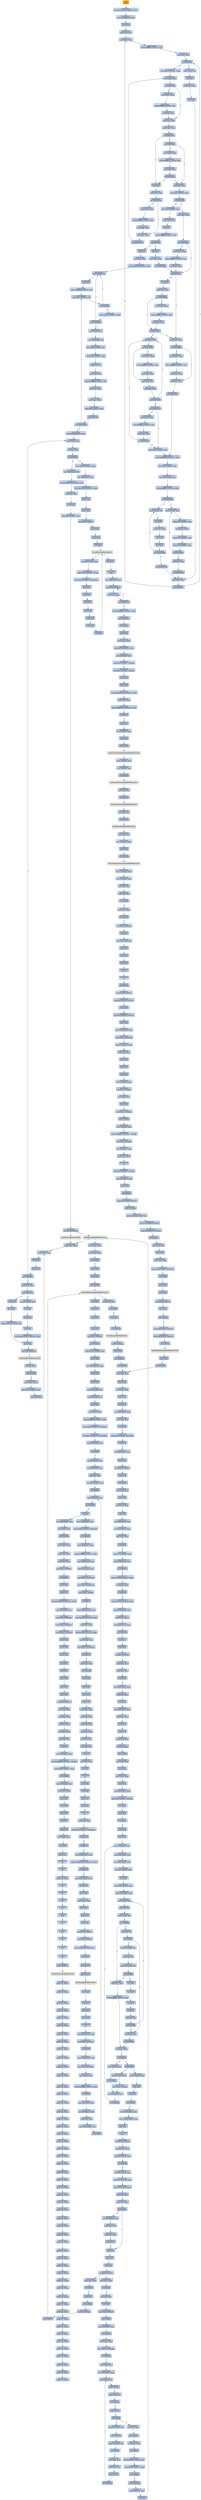 digraph G {
node[shape=rectangle,style=filled,fillcolor=lightsteelblue,color=lightsteelblue]
bgcolor="transparent"
a0x005e0cc0pusha_[label="start\npusha ",fillcolor="orange",color="lightgrey"];
a0x005e0cc1movl_0x4cc000UINT32_esi[label="0x005e0cc1\nmovl $0x4cc000<UINT32>, %esi"];
a0x005e0cc6leal__831488esi__edi[label="0x005e0cc6\nleal -831488(%esi), %edi"];
a0x005e0cccpushl_edi[label="0x005e0ccc\npushl %edi"];
a0x005e0ccdjmp_0x005e0cda[label="0x005e0ccd\njmp 0x005e0cda"];
a0x005e0cdamovl_esi__ebx[label="0x005e0cda\nmovl (%esi), %ebx"];
a0x005e0cdcsubl_0xfffffffcUINT8_esi[label="0x005e0cdc\nsubl $0xfffffffc<UINT8>, %esi"];
a0x005e0cdfadcl_ebx_ebx[label="0x005e0cdf\nadcl %ebx, %ebx"];
a0x005e0ce1jb_0x005e0cd0[label="0x005e0ce1\njb 0x005e0cd0"];
a0x005e0cd0movb_esi__al[label="0x005e0cd0\nmovb (%esi), %al"];
a0x005e0cd2incl_esi[label="0x005e0cd2\nincl %esi"];
a0x005e0cd3movb_al_edi_[label="0x005e0cd3\nmovb %al, (%edi)"];
a0x005e0cd5incl_edi[label="0x005e0cd5\nincl %edi"];
a0x005e0cd6addl_ebx_ebx[label="0x005e0cd6\naddl %ebx, %ebx"];
a0x005e0cd8jne_0x005e0ce1[label="0x005e0cd8\njne 0x005e0ce1"];
a0x005e0ce3movl_0x1UINT32_eax[label="0x005e0ce3\nmovl $0x1<UINT32>, %eax"];
a0x005e0ce8addl_ebx_ebx[label="0x005e0ce8\naddl %ebx, %ebx"];
a0x005e0ceajne_0x005e0cf3[label="0x005e0cea\njne 0x005e0cf3"];
a0x005e0cf3adcl_eax_eax[label="0x005e0cf3\nadcl %eax, %eax"];
a0x005e0cf5addl_ebx_ebx[label="0x005e0cf5\naddl %ebx, %ebx"];
a0x005e0cf7jae_0x005e0d04[label="0x005e0cf7\njae 0x005e0d04"];
a0x005e0cf9jne_0x005e0d23[label="0x005e0cf9\njne 0x005e0d23"];
a0x005e0d23xorl_ecx_ecx[label="0x005e0d23\nxorl %ecx, %ecx"];
a0x005e0d25subl_0x3UINT8_eax[label="0x005e0d25\nsubl $0x3<UINT8>, %eax"];
a0x005e0d28jb_0x005e0d3b[label="0x005e0d28\njb 0x005e0d3b"];
a0x005e0d2ashll_0x8UINT8_eax[label="0x005e0d2a\nshll $0x8<UINT8>, %eax"];
a0x005e0d2dmovb_esi__al[label="0x005e0d2d\nmovb (%esi), %al"];
a0x005e0d2fincl_esi[label="0x005e0d2f\nincl %esi"];
a0x005e0d30xorl_0xffffffffUINT8_eax[label="0x005e0d30\nxorl $0xffffffff<UINT8>, %eax"];
a0x005e0d33je_0x005e0daa[label="0x005e0d33\nje 0x005e0daa"];
a0x005e0d35sarl_eax[label="0x005e0d35\nsarl %eax"];
a0x005e0d37movl_eax_ebp[label="0x005e0d37\nmovl %eax, %ebp"];
a0x005e0d39jmp_0x005e0d46[label="0x005e0d39\njmp 0x005e0d46"];
a0x005e0d46jb_0x005e0d14[label="0x005e0d46\njb 0x005e0d14"];
a0x005e0d14addl_ebx_ebx[label="0x005e0d14\naddl %ebx, %ebx"];
a0x005e0d16jne_0x005e0d1f[label="0x005e0d16\njne 0x005e0d1f"];
a0x005e0d1fadcl_ecx_ecx[label="0x005e0d1f\nadcl %ecx, %ecx"];
a0x005e0d21jmp_0x005e0d75[label="0x005e0d21\njmp 0x005e0d75"];
a0x005e0d75cmpl_0xfffffb00UINT32_ebp[label="0x005e0d75\ncmpl $0xfffffb00<UINT32>, %ebp"];
a0x005e0d7badcl_0x2UINT8_ecx[label="0x005e0d7b\nadcl $0x2<UINT8>, %ecx"];
a0x005e0d7eleal_ediebp__edx[label="0x005e0d7e\nleal (%edi,%ebp), %edx"];
a0x005e0d81cmpl_0xfffffffcUINT8_ebp[label="0x005e0d81\ncmpl $0xfffffffc<UINT8>, %ebp"];
a0x005e0d84jbe_0x005e0d94[label="0x005e0d84\njbe 0x005e0d94"];
a0x005e0d86movb_edx__al[label="0x005e0d86\nmovb (%edx), %al"];
a0x005e0d88incl_edx[label="0x005e0d88\nincl %edx"];
a0x005e0d89movb_al_edi_[label="0x005e0d89\nmovb %al, (%edi)"];
a0x005e0d8bincl_edi[label="0x005e0d8b\nincl %edi"];
a0x005e0d8cdecl_ecx[label="0x005e0d8c\ndecl %ecx"];
a0x005e0d8djne_0x005e0d86[label="0x005e0d8d\njne 0x005e0d86"];
a0x005e0d8fjmp_0x005e0cd6[label="0x005e0d8f\njmp 0x005e0cd6"];
a0x005e0d3baddl_ebx_ebx[label="0x005e0d3b\naddl %ebx, %ebx"];
a0x005e0d3djne_0x005e0d46[label="0x005e0d3d\njne 0x005e0d46"];
a0x005e0cecmovl_esi__ebx[label="0x005e0cec\nmovl (%esi), %ebx"];
a0x005e0ceesubl_0xfffffffcUINT8_esi[label="0x005e0cee\nsubl $0xfffffffc<UINT8>, %esi"];
a0x005e0cf1adcl_ebx_ebx[label="0x005e0cf1\nadcl %ebx, %ebx"];
a0x005e0d48incl_ecx[label="0x005e0d48\nincl %ecx"];
a0x005e0d49addl_ebx_ebx[label="0x005e0d49\naddl %ebx, %ebx"];
a0x005e0d4bjne_0x005e0d54[label="0x005e0d4b\njne 0x005e0d54"];
a0x005e0d54jb_0x005e0d14[label="0x005e0d54\njb 0x005e0d14"];
a0x005e0d94movl_edx__eax[label="0x005e0d94\nmovl (%edx), %eax"];
a0x005e0d96addl_0x4UINT8_edx[label="0x005e0d96\naddl $0x4<UINT8>, %edx"];
a0x005e0d99movl_eax_edi_[label="0x005e0d99\nmovl %eax, (%edi)"];
a0x005e0d9baddl_0x4UINT8_edi[label="0x005e0d9b\naddl $0x4<UINT8>, %edi"];
a0x005e0d9esubl_0x4UINT8_ecx[label="0x005e0d9e\nsubl $0x4<UINT8>, %ecx"];
a0x005e0da1ja_0x005e0d94[label="0x005e0da1\nja 0x005e0d94"];
a0x005e0da3addl_ecx_edi[label="0x005e0da3\naddl %ecx, %edi"];
a0x005e0da5jmp_0x005e0cd6[label="0x005e0da5\njmp 0x005e0cd6"];
a0x005e0d18movl_esi__ebx[label="0x005e0d18\nmovl (%esi), %ebx"];
a0x005e0d1asubl_0xfffffffcUINT8_esi[label="0x005e0d1a\nsubl $0xfffffffc<UINT8>, %esi"];
a0x005e0d1dadcl_ebx_ebx[label="0x005e0d1d\nadcl %ebx, %ebx"];
a0x005e0d56addl_ebx_ebx[label="0x005e0d56\naddl %ebx, %ebx"];
a0x005e0d58jne_0x005e0d61[label="0x005e0d58\njne 0x005e0d61"];
a0x005e0d5amovl_esi__ebx[label="0x005e0d5a\nmovl (%esi), %ebx"];
a0x005e0d5csubl_0xfffffffcUINT8_esi[label="0x005e0d5c\nsubl $0xfffffffc<UINT8>, %esi"];
a0x005e0d5fadcl_ebx_ebx[label="0x005e0d5f\nadcl %ebx, %ebx"];
a0x005e0d61adcl_ecx_ecx[label="0x005e0d61\nadcl %ecx, %ecx"];
a0x005e0d63addl_ebx_ebx[label="0x005e0d63\naddl %ebx, %ebx"];
a0x005e0d65jae_0x005e0d56[label="0x005e0d65\njae 0x005e0d56"];
a0x005e0d67jne_0x005e0d72[label="0x005e0d67\njne 0x005e0d72"];
a0x005e0d72addl_0x2UINT8_ecx[label="0x005e0d72\naddl $0x2<UINT8>, %ecx"];
a0x005e0cfbmovl_esi__ebx[label="0x005e0cfb\nmovl (%esi), %ebx"];
a0x005e0cfdsubl_0xfffffffcUINT8_esi[label="0x005e0cfd\nsubl $0xfffffffc<UINT8>, %esi"];
a0x005e0d00adcl_ebx_ebx[label="0x005e0d00\nadcl %ebx, %ebx"];
a0x005e0d02jb_0x005e0d23[label="0x005e0d02\njb 0x005e0d23"];
a0x005e0d04decl_eax[label="0x005e0d04\ndecl %eax"];
a0x005e0d05addl_ebx_ebx[label="0x005e0d05\naddl %ebx, %ebx"];
a0x005e0d07jne_0x005e0d10[label="0x005e0d07\njne 0x005e0d10"];
a0x005e0d10adcl_eax_eax[label="0x005e0d10\nadcl %eax, %eax"];
a0x005e0d12jmp_0x005e0ce8[label="0x005e0d12\njmp 0x005e0ce8"];
a0x005e0d4dmovl_esi__ebx[label="0x005e0d4d\nmovl (%esi), %ebx"];
a0x005e0d4fsubl_0xfffffffcUINT8_esi[label="0x005e0d4f\nsubl $0xfffffffc<UINT8>, %esi"];
a0x005e0d52adcl_ebx_ebx[label="0x005e0d52\nadcl %ebx, %ebx"];
a0x005e0d69movl_esi__ebx[label="0x005e0d69\nmovl (%esi), %ebx"];
a0x005e0d6bsubl_0xfffffffcUINT8_esi[label="0x005e0d6b\nsubl $0xfffffffc<UINT8>, %esi"];
a0x005e0d6eadcl_ebx_ebx[label="0x005e0d6e\nadcl %ebx, %ebx"];
a0x005e0d70jae_0x005e0d56[label="0x005e0d70\njae 0x005e0d56"];
a0x005e0d3fmovl_esi__ebx[label="0x005e0d3f\nmovl (%esi), %ebx"];
a0x005e0d41subl_0xfffffffcUINT8_esi[label="0x005e0d41\nsubl $0xfffffffc<UINT8>, %esi"];
a0x005e0d44adcl_ebx_ebx[label="0x005e0d44\nadcl %ebx, %ebx"];
a0x005e0d09movl_esi__ebx[label="0x005e0d09\nmovl (%esi), %ebx"];
a0x005e0d0bsubl_0xfffffffcUINT8_esi[label="0x005e0d0b\nsubl $0xfffffffc<UINT8>, %esi"];
a0x005e0d0eadcl_ebx_ebx[label="0x005e0d0e\nadcl %ebx, %ebx"];
a0x005e0daapopl_esi[label="0x005e0daa\npopl %esi"];
a0x005e0dabmovl_esi_edi[label="0x005e0dab\nmovl %esi, %edi"];
a0x005e0dadmovl_0x87f8UINT32_ecx[label="0x005e0dad\nmovl $0x87f8<UINT32>, %ecx"];
a0x005e0db2movb_edi__al[label="0x005e0db2\nmovb (%edi), %al"];
a0x005e0db4incl_edi[label="0x005e0db4\nincl %edi"];
a0x005e0db5subb_0xffffffe8UINT8_al[label="0x005e0db5\nsubb $0xffffffe8<UINT8>, %al"];
a0x005e0db7cmpb_0x1UINT8_al[label="0x005e0db7\ncmpb $0x1<UINT8>, %al"];
a0x005e0db9ja_0x005e0db2[label="0x005e0db9\nja 0x005e0db2"];
a0x005e0dbbcmpb_0x22UINT8_edi_[label="0x005e0dbb\ncmpb $0x22<UINT8>, (%edi)"];
a0x005e0dbejne_0x005e0db2[label="0x005e0dbe\njne 0x005e0db2"];
a0x005e0dc0movl_edi__eax[label="0x005e0dc0\nmovl (%edi), %eax"];
a0x005e0dc2movb_0x4edi__bl[label="0x005e0dc2\nmovb 0x4(%edi), %bl"];
a0x005e0dc5shrw_0x8UINT8_ax[label="0x005e0dc5\nshrw $0x8<UINT8>, %ax"];
a0x005e0dc9roll_0x10UINT8_eax[label="0x005e0dc9\nroll $0x10<UINT8>, %eax"];
a0x005e0dccxchgb_al_ah[label="0x005e0dcc\nxchgb %al, %ah"];
a0x005e0dcesubl_edi_eax[label="0x005e0dce\nsubl %edi, %eax"];
a0x005e0dd0subb_0xffffffe8UINT8_bl[label="0x005e0dd0\nsubb $0xffffffe8<UINT8>, %bl"];
a0x005e0dd3addl_esi_eax[label="0x005e0dd3\naddl %esi, %eax"];
a0x005e0dd5movl_eax_edi_[label="0x005e0dd5\nmovl %eax, (%edi)"];
a0x005e0dd7addl_0x5UINT8_edi[label="0x005e0dd7\naddl $0x5<UINT8>, %edi"];
a0x005e0ddamovb_bl_al[label="0x005e0dda\nmovb %bl, %al"];
a0x005e0ddcloop_0x005e0db7[label="0x005e0ddc\nloop 0x005e0db7"];
a0x005e0ddeleal_0x1dd000esi__edi[label="0x005e0dde\nleal 0x1dd000(%esi), %edi"];
a0x005e0de4movl_edi__eax[label="0x005e0de4\nmovl (%edi), %eax"];
a0x005e0de6orl_eax_eax[label="0x005e0de6\norl %eax, %eax"];
a0x005e0de8je_0x005e0e2f[label="0x005e0de8\nje 0x005e0e2f"];
a0x005e0deamovl_0x4edi__ebx[label="0x005e0dea\nmovl 0x4(%edi), %ebx"];
a0x005e0dedleal_0x203050eaxesi__eax[label="0x005e0ded\nleal 0x203050(%eax,%esi), %eax"];
a0x005e0df4addl_esi_ebx[label="0x005e0df4\naddl %esi, %ebx"];
a0x005e0df6pushl_eax[label="0x005e0df6\npushl %eax"];
a0x005e0df7addl_0x8UINT8_edi[label="0x005e0df7\naddl $0x8<UINT8>, %edi"];
a0x005e0dfacall_0x203180esi_[label="0x005e0dfa\ncall 0x203180(%esi)"];
LoadLibraryA_kernel32_dll[label="LoadLibraryA@kernel32.dll",fillcolor="lightgrey",color="lightgrey"];
a0x005e0e00xchgl_eax_ebp[label="0x005e0e00\nxchgl %eax, %ebp"];
a0x005e0e01movb_edi__al[label="0x005e0e01\nmovb (%edi), %al"];
a0x005e0e03incl_edi[label="0x005e0e03\nincl %edi"];
a0x005e0e04orb_al_al[label="0x005e0e04\norb %al, %al"];
a0x005e0e06je_0x005e0de4[label="0x005e0e06\nje 0x005e0de4"];
a0x005e0e08movl_edi_ecx[label="0x005e0e08\nmovl %edi, %ecx"];
a0x005e0e0ajns_0x005e0e13[label="0x005e0e0a\njns 0x005e0e13"];
a0x005e0e13pushl_edi[label="0x005e0e13\npushl %edi"];
a0x005e0e14decl_eax[label="0x005e0e14\ndecl %eax"];
a0x005e0e15repnz_scasb_es_edi__al[label="0x005e0e15\nrepnz scasb %es:(%edi), %al"];
a0x005e0e17pushl_ebp[label="0x005e0e17\npushl %ebp"];
a0x005e0e18call_0x203188esi_[label="0x005e0e18\ncall 0x203188(%esi)"];
GetProcAddress_kernel32_dll[label="GetProcAddress@kernel32.dll",fillcolor="lightgrey",color="lightgrey"];
a0x005e0e1eorl_eax_eax[label="0x005e0e1e\norl %eax, %eax"];
a0x005e0e20je_0x005e0e29[label="0x005e0e20\nje 0x005e0e29"];
a0x005e0e22movl_eax_ebx_[label="0x005e0e22\nmovl %eax, (%ebx)"];
a0x005e0e24addl_0x4UINT8_ebx[label="0x005e0e24\naddl $0x4<UINT8>, %ebx"];
a0x005e0e27jmp_0x005e0e01[label="0x005e0e27\njmp 0x005e0e01"];
LoadLibraryA_KERNEL32_DLL[label="LoadLibraryA@KERNEL32.DLL",fillcolor="lightgrey",color="lightgrey"];
a0x005e0e0cmovzwl_edi__eax[label="0x005e0e0c\nmovzwl (%edi), %eax"];
a0x005e0e0fincl_edi[label="0x005e0e0f\nincl %edi"];
a0x005e0e10pushl_eax[label="0x005e0e10\npushl %eax"];
a0x005e0e11incl_edi[label="0x005e0e11\nincl %edi"];
a0x005e0e12movl_0xaef24857UINT32_ecx[label="0x005e0e12\nmovl $0xaef24857<UINT32>, %ecx"];
a0x005e0e2fmovl_0x20318cesi__ebp[label="0x005e0e2f\nmovl 0x20318c(%esi), %ebp"];
a0x005e0e35leal__4096esi__edi[label="0x005e0e35\nleal -4096(%esi), %edi"];
a0x005e0e3bmovl_0x1000UINT32_ebx[label="0x005e0e3b\nmovl $0x1000<UINT32>, %ebx"];
a0x005e0e40pushl_eax[label="0x005e0e40\npushl %eax"];
a0x005e0e41pushl_esp[label="0x005e0e41\npushl %esp"];
a0x005e0e42pushl_0x4UINT8[label="0x005e0e42\npushl $0x4<UINT8>"];
a0x005e0e44pushl_ebx[label="0x005e0e44\npushl %ebx"];
a0x005e0e45pushl_edi[label="0x005e0e45\npushl %edi"];
a0x005e0e46call_ebp[label="0x005e0e46\ncall %ebp"];
VirtualProtect_kernel32_dll[label="VirtualProtect@kernel32.dll",fillcolor="lightgrey",color="lightgrey"];
a0x005e0e48leal_0x227edi__eax[label="0x005e0e48\nleal 0x227(%edi), %eax"];
a0x005e0e4eandb_0x7fUINT8_eax_[label="0x005e0e4e\nandb $0x7f<UINT8>, (%eax)"];
a0x005e0e51andb_0x7fUINT8_0x28eax_[label="0x005e0e51\nandb $0x7f<UINT8>, 0x28(%eax)"];
a0x005e0e55popl_eax[label="0x005e0e55\npopl %eax"];
a0x005e0e56pushl_eax[label="0x005e0e56\npushl %eax"];
a0x005e0e57pushl_esp[label="0x005e0e57\npushl %esp"];
a0x005e0e58pushl_eax[label="0x005e0e58\npushl %eax"];
a0x005e0e59pushl_ebx[label="0x005e0e59\npushl %ebx"];
a0x005e0e5apushl_edi[label="0x005e0e5a\npushl %edi"];
a0x005e0e5bcall_ebp[label="0x005e0e5b\ncall %ebp"];
a0x005e0e5dpopl_eax[label="0x005e0e5d\npopl %eax"];
a0x005e0e5epopa_[label="0x005e0e5e\npopa "];
a0x005e0e5fleal__128esp__eax[label="0x005e0e5f\nleal -128(%esp), %eax"];
a0x005e0e63pushl_0x0UINT8[label="0x005e0e63\npushl $0x0<UINT8>"];
a0x005e0e65cmpl_eax_esp[label="0x005e0e65\ncmpl %eax, %esp"];
a0x005e0e67jne_0x005e0e63[label="0x005e0e67\njne 0x005e0e63"];
a0x005e0e69subl_0xffffff80UINT8_esp[label="0x005e0e69\nsubl $0xffffff80<UINT8>, %esp"];
a0x005e0e6cjmp_0x0048f113[label="0x005e0e6c\njmp 0x0048f113"];
a0x0048f113call_0x49be27[label="0x0048f113\ncall 0x49be27"];
a0x0049be27pushl_ebp[label="0x0049be27\npushl %ebp"];
a0x0049be28movl_esp_ebp[label="0x0049be28\nmovl %esp, %ebp"];
a0x0049be2asubl_0x10UINT8_esp[label="0x0049be2a\nsubl $0x10<UINT8>, %esp"];
a0x0049be2dmovl_0x50a590_eax[label="0x0049be2d\nmovl 0x50a590, %eax"];
a0x0049be32andl_0x0UINT8__8ebp_[label="0x0049be32\nandl $0x0<UINT8>, -8(%ebp)"];
a0x0049be36andl_0x0UINT8__4ebp_[label="0x0049be36\nandl $0x0<UINT8>, -4(%ebp)"];
a0x0049be3apushl_ebx[label="0x0049be3a\npushl %ebx"];
a0x0049be3bpushl_edi[label="0x0049be3b\npushl %edi"];
a0x0049be3cmovl_0xbb40e64eUINT32_edi[label="0x0049be3c\nmovl $0xbb40e64e<UINT32>, %edi"];
a0x0049be41cmpl_edi_eax[label="0x0049be41\ncmpl %edi, %eax"];
a0x0049be43movl_0xffff0000UINT32_ebx[label="0x0049be43\nmovl $0xffff0000<UINT32>, %ebx"];
a0x0049be48je_0x49be57[label="0x0049be48\nje 0x49be57"];
a0x0049be57pushl_esi[label="0x0049be57\npushl %esi"];
a0x0049be58leal__8ebp__eax[label="0x0049be58\nleal -8(%ebp), %eax"];
a0x0049be5bpushl_eax[label="0x0049be5b\npushl %eax"];
a0x0049be5ccall_0x4d3340[label="0x0049be5c\ncall 0x4d3340"];
GetSystemTimeAsFileTime_KERNEL32_DLL[label="GetSystemTimeAsFileTime@KERNEL32.DLL",fillcolor="lightgrey",color="lightgrey"];
a0x0049be62movl__4ebp__esi[label="0x0049be62\nmovl -4(%ebp), %esi"];
a0x0049be65xorl__8ebp__esi[label="0x0049be65\nxorl -8(%ebp), %esi"];
a0x0049be68call_0x4d3284[label="0x0049be68\ncall 0x4d3284"];
GetCurrentProcessId_KERNEL32_DLL[label="GetCurrentProcessId@KERNEL32.DLL",fillcolor="lightgrey",color="lightgrey"];
a0x0049be6exorl_eax_esi[label="0x0049be6e\nxorl %eax, %esi"];
a0x0049be70call_0x4d3250[label="0x0049be70\ncall 0x4d3250"];
GetCurrentThreadId_KERNEL32_DLL[label="GetCurrentThreadId@KERNEL32.DLL",fillcolor="lightgrey",color="lightgrey"];
a0x0049be76xorl_eax_esi[label="0x0049be76\nxorl %eax, %esi"];
a0x0049be78call_0x4d3278[label="0x0049be78\ncall 0x4d3278"];
GetTickCount_KERNEL32_DLL[label="GetTickCount@KERNEL32.DLL",fillcolor="lightgrey",color="lightgrey"];
a0x0049be7exorl_eax_esi[label="0x0049be7e\nxorl %eax, %esi"];
a0x0049be80leal__16ebp__eax[label="0x0049be80\nleal -16(%ebp), %eax"];
a0x0049be83pushl_eax[label="0x0049be83\npushl %eax"];
a0x0049be84call_0x4d3390[label="0x0049be84\ncall 0x4d3390"];
QueryPerformanceCounter_KERNEL32_DLL[label="QueryPerformanceCounter@KERNEL32.DLL",fillcolor="lightgrey",color="lightgrey"];
a0x0049be8amovl__12ebp__eax[label="0x0049be8a\nmovl -12(%ebp), %eax"];
a0x0049be8dxorl__16ebp__eax[label="0x0049be8d\nxorl -16(%ebp), %eax"];
a0x0049be90xorl_eax_esi[label="0x0049be90\nxorl %eax, %esi"];
a0x0049be92cmpl_edi_esi[label="0x0049be92\ncmpl %edi, %esi"];
a0x0049be94jne_0x49be9d[label="0x0049be94\njne 0x49be9d"];
a0x0049be9dtestl_esi_ebx[label="0x0049be9d\ntestl %esi, %ebx"];
a0x0049be9fjne_0x49bea8[label="0x0049be9f\njne 0x49bea8"];
a0x0049bea8movl_esi_0x50a590[label="0x0049bea8\nmovl %esi, 0x50a590"];
a0x0049beaenotl_esi[label="0x0049beae\nnotl %esi"];
a0x0049beb0movl_esi_0x50a594[label="0x0049beb0\nmovl %esi, 0x50a594"];
a0x0049beb6popl_esi[label="0x0049beb6\npopl %esi"];
a0x0049beb7popl_edi[label="0x0049beb7\npopl %edi"];
a0x0049beb8popl_ebx[label="0x0049beb8\npopl %ebx"];
a0x0049beb9leave_[label="0x0049beb9\nleave "];
a0x0049bebaret[label="0x0049beba\nret"];
a0x0048f118jmp_0x48ef34[label="0x0048f118\njmp 0x48ef34"];
a0x0048ef34pushl_0x60UINT8[label="0x0048ef34\npushl $0x60<UINT8>"];
a0x0048ef36pushl_0x4f7b30UINT32[label="0x0048ef36\npushl $0x4f7b30<UINT32>"];
a0x0048ef3bcall_0x49961c[label="0x0048ef3b\ncall 0x49961c"];
a0x0049961cpushl_0x4996b0UINT32[label="0x0049961c\npushl $0x4996b0<UINT32>"];
a0x00499621pushl_fs_0[label="0x00499621\npushl %fs:0"];
a0x00499628movl_0x10esp__eax[label="0x00499628\nmovl 0x10(%esp), %eax"];
a0x0049962cmovl_ebp_0x10esp_[label="0x0049962c\nmovl %ebp, 0x10(%esp)"];
a0x00499630leal_0x10esp__ebp[label="0x00499630\nleal 0x10(%esp), %ebp"];
a0x00499634subl_eax_esp[label="0x00499634\nsubl %eax, %esp"];
a0x00499636pushl_ebx[label="0x00499636\npushl %ebx"];
a0x00499637pushl_esi[label="0x00499637\npushl %esi"];
a0x00499638pushl_edi[label="0x00499638\npushl %edi"];
a0x00499639movl_0x50a590_eax[label="0x00499639\nmovl 0x50a590, %eax"];
a0x0049963exorl_eax__4ebp_[label="0x0049963e\nxorl %eax, -4(%ebp)"];
a0x00499641xorl_ebp_eax[label="0x00499641\nxorl %ebp, %eax"];
a0x00499643pushl_eax[label="0x00499643\npushl %eax"];
a0x00499644movl_esp__24ebp_[label="0x00499644\nmovl %esp, -24(%ebp)"];
a0x00499647pushl__8ebp_[label="0x00499647\npushl -8(%ebp)"];
a0x0049964amovl__4ebp__eax[label="0x0049964a\nmovl -4(%ebp), %eax"];
a0x0049964dmovl_0xfffffffeUINT32__4ebp_[label="0x0049964d\nmovl $0xfffffffe<UINT32>, -4(%ebp)"];
a0x00499654movl_eax__8ebp_[label="0x00499654\nmovl %eax, -8(%ebp)"];
a0x00499657leal__16ebp__eax[label="0x00499657\nleal -16(%ebp), %eax"];
a0x0049965amovl_eax_fs_0[label="0x0049965a\nmovl %eax, %fs:0"];
a0x00499660ret[label="0x00499660\nret"];
a0x0048ef40andl_0x0UINT8__4ebp_[label="0x0048ef40\nandl $0x0<UINT8>, -4(%ebp)"];
a0x0048ef44leal__112ebp__eax[label="0x0048ef44\nleal -112(%ebp), %eax"];
a0x0048ef47pushl_eax[label="0x0048ef47\npushl %eax"];
a0x0048ef48call_0x50dae4[label="0x0048ef48\ncall 0x50dae4"];
a0x004c0e3dpushl_0x457069UINT32[label="0x004c0e3d\npushl $0x457069<UINT32>"];
a0x004c0e42pushl_0x510d00[label="0x004c0e42\npushl 0x510d00"];
a0x004c0e48pushl_0x50dae4UINT32[label="0x004c0e48\npushl $0x50dae4<UINT32>"];
a0x004c0e4dpushl_0x4dff98UINT32[label="0x004c0e4d\npushl $0x4dff98<UINT32>"];
a0x004c0e52pushl_0x4d3870UINT32[label="0x004c0e52\npushl $0x4d3870<UINT32>"];
a0x004c0e57call_0x456a61[label="0x004c0e57\ncall 0x456a61"];
a0x00456a61movl_edi_edi[label="0x00456a61\nmovl %edi, %edi"];
a0x00456a63pushl_ebp[label="0x00456a63\npushl %ebp"];
a0x00456a64movl_esp_ebp[label="0x00456a64\nmovl %esp, %ebp"];
a0x00456a66cmpl_0x0UINT8_0x50dc60[label="0x00456a66\ncmpl $0x0<UINT8>, 0x50dc60"];
a0x00456a6dpushl_ebx[label="0x00456a6d\npushl %ebx"];
a0x00456a6epushl_esi[label="0x00456a6e\npushl %esi"];
a0x00456a6fpushl_edi[label="0x00456a6f\npushl %edi"];
a0x00456a70pushl_0x2UINT8[label="0x00456a70\npushl $0x2<UINT8>"];
a0x00456a72popl_ebx[label="0x00456a72\npopl %ebx"];
a0x00456a73jne_0x456aa0[label="0x00456a73\njne 0x456aa0"];
a0x00456a75pushl_0x4d39d0UINT32[label="0x00456a75\npushl $0x4d39d0<UINT32>"];
a0x00456a7apushl_0x4d39c4UINT32[label="0x00456a7a\npushl $0x4d39c4<UINT32>"];
a0x00456a7fcall_0x4d318c[label="0x00456a7f\ncall 0x4d318c"];
GetModuleHandleA_KERNEL32_DLL[label="GetModuleHandleA@KERNEL32.DLL",fillcolor="lightgrey",color="lightgrey"];
a0x00456a85pushl_eax[label="0x00456a85\npushl %eax"];
a0x00456a86call_0x456791[label="0x00456a86\ncall 0x456791"];
a0x00456791movl_edi_edi[label="0x00456791\nmovl %edi, %edi"];
a0x00456793pushl_ebp[label="0x00456793\npushl %ebp"];
a0x00456794movl_esp_ebp[label="0x00456794\nmovl %esp, %ebp"];
a0x00456796pushl_esi[label="0x00456796\npushl %esi"];
a0x00456797pushl_edi[label="0x00456797\npushl %edi"];
a0x00456798movl_0x8ebp__edi[label="0x00456798\nmovl 0x8(%ebp), %edi"];
a0x0045679btestl_edi_edi[label="0x0045679b\ntestl %edi, %edi"];
a0x0045679dje_0x4567ef[label="0x0045679d\nje 0x4567ef"];
a0x0045679fcmpl_0x0UINT8_0xcebp_[label="0x0045679f\ncmpl $0x0<UINT8>, 0xc(%ebp)"];
a0x004567a3je_0x4567ef[label="0x004567a3\nje 0x4567ef"];
a0x004567a5leal_0x8ebp__eax[label="0x004567a5\nleal 0x8(%ebp), %eax"];
a0x004567a8pushl_eax[label="0x004567a8\npushl %eax"];
a0x004567a9pushl_0x0UINT8[label="0x004567a9\npushl $0x0<UINT8>"];
a0x004567abpushl_edi[label="0x004567ab\npushl %edi"];
a0x004567accall_0x4566ec[label="0x004567ac\ncall 0x4566ec"];
a0x004566ecmovl_edi_edi[label="0x004566ec\nmovl %edi, %edi"];
a0x004566eepushl_ebp[label="0x004566ee\npushl %ebp"];
a0x004566efmovl_esp_ebp[label="0x004566ef\nmovl %esp, %ebp"];
a0x004566f1pushl_esi[label="0x004566f1\npushl %esi"];
a0x004566f2movl_0x8ebp__esi[label="0x004566f2\nmovl 0x8(%ebp), %esi"];
a0x004566f5movl_0x3cesi__eax[label="0x004566f5\nmovl 0x3c(%esi), %eax"];
a0x004566f8addl_esi_eax[label="0x004566f8\naddl %esi, %eax"];
a0x004566faje_0x45671b[label="0x004566fa\nje 0x45671b"];
a0x004566fcmovzwl_0xcebp__ecx[label="0x004566fc\nmovzwl 0xc(%ebp), %ecx"];
a0x00456700cmpl_0x74eax__ecx[label="0x00456700\ncmpl 0x74(%eax), %ecx"];
a0x00456703jae_0x45671b[label="0x00456703\njae 0x45671b"];
a0x00456705movl_0x78eaxecx8__edx[label="0x00456705\nmovl 0x78(%eax,%ecx,8), %edx"];
a0x00456709testl_edx_edx[label="0x00456709\ntestl %edx, %edx"];
a0x0045670bje_0x45671b[label="0x0045670b\nje 0x45671b"];
a0x0045670dmovl_0x7ceaxecx8__eax[label="0x0045670d\nmovl 0x7c(%eax,%ecx,8), %eax"];
a0x00456711movl_0x10ebp__ecx[label="0x00456711\nmovl 0x10(%ebp), %ecx"];
a0x00456714movl_eax_ecx_[label="0x00456714\nmovl %eax, (%ecx)"];
a0x00456716leal_edxesi__eax[label="0x00456716\nleal (%edx,%esi), %eax"];
a0x00456719jmp_0x456723[label="0x00456719\njmp 0x456723"];
a0x00456723popl_esi[label="0x00456723\npopl %esi"];
a0x00456724popl_ebp[label="0x00456724\npopl %ebp"];
a0x00456725ret_0xcUINT16[label="0x00456725\nret $0xc<UINT16>"];
a0x004567b1movl_eax_esi[label="0x004567b1\nmovl %eax, %esi"];
a0x004567b3testl_esi_esi[label="0x004567b3\ntestl %esi, %esi"];
a0x004567b5je_0x4567ef[label="0x004567b5\nje 0x4567ef"];
a0x004567b7movl_0x24esi__eax[label="0x004567b7\nmovl 0x24(%esi), %eax"];
a0x004567baaddl_edi_eax[label="0x004567ba\naddl %edi, %eax"];
a0x004567bcpushl_eax[label="0x004567bc\npushl %eax"];
a0x004567bdmovl_0x20esi__eax[label="0x004567bd\nmovl 0x20(%esi), %eax"];
a0x004567c0addl_edi_eax[label="0x004567c0\naddl %edi, %eax"];
a0x004567c2pushl_eax[label="0x004567c2\npushl %eax"];
a0x004567c3pushl_edi[label="0x004567c3\npushl %edi"];
a0x004567c4pushl_0x18esi_[label="0x004567c4\npushl 0x18(%esi)"];
a0x004567c7pushl_0xcebp_[label="0x004567c7\npushl 0xc(%ebp)"];
a0x004567cacall_0x45666f[label="0x004567ca\ncall 0x45666f"];
a0x0045666fmovl_edi_edi[label="0x0045666f\nmovl %edi, %edi"];
a0x00456671pushl_ebp[label="0x00456671\npushl %ebp"];
a0x00456672movl_esp_ebp[label="0x00456672\nmovl %esp, %ebp"];
a0x00456674pushl_ecx[label="0x00456674\npushl %ecx"];
a0x00456675movl_0xcebp__ecx[label="0x00456675\nmovl 0xc(%ebp), %ecx"];
a0x00456678andl_0x0UINT8__4ebp_[label="0x00456678\nandl $0x0<UINT8>, -4(%ebp)"];
a0x0045667cdecl_ecx[label="0x0045667c\ndecl %ecx"];
a0x0045667dpushl_esi[label="0x0045667d\npushl %esi"];
a0x0045667ejs_0x4566da[label="0x0045667e\njs 0x4566da"];
a0x00456680pushl_ebx[label="0x00456680\npushl %ebx"];
a0x00456681pushl_edi[label="0x00456681\npushl %edi"];
a0x00456682movl__4ebp__eax[label="0x00456682\nmovl -4(%ebp), %eax"];
a0x00456685movl_0x8ebp__edi[label="0x00456685\nmovl 0x8(%ebp), %edi"];
a0x00456688leal_ecxeax__esi[label="0x00456688\nleal (%ecx,%eax), %esi"];
a0x0045668bmovl_0x14ebp__eax[label="0x0045668b\nmovl 0x14(%ebp), %eax"];
a0x0045668esarl_esi[label="0x0045668e\nsarl %esi"];
a0x00456690movl_eaxesi4__eax[label="0x00456690\nmovl (%eax,%esi,4), %eax"];
a0x00456693addl_0x10ebp__eax[label="0x00456693\naddl 0x10(%ebp), %eax"];
a0x00456696movb_edi__bl[label="0x00456696\nmovb (%edi), %bl"];
a0x00456698movb_bl_dl[label="0x00456698\nmovb %bl, %dl"];
a0x0045669acmpb_eax__bl[label="0x0045669a\ncmpb (%eax), %bl"];
a0x0045669cjne_0x4566b8[label="0x0045669c\njne 0x4566b8"];
a0x004566b8sbbl_eax_eax[label="0x004566b8\nsbbl %eax, %eax"];
a0x004566basbbl_0xffffffffUINT8_eax[label="0x004566ba\nsbbl $0xffffffff<UINT8>, %eax"];
a0x004566bdtestl_eax_eax[label="0x004566bd\ntestl %eax, %eax"];
a0x004566bfjnl_0x4566c6[label="0x004566bf\njnl 0x4566c6"];
a0x004566c1leal__1esi__ecx[label="0x004566c1\nleal -1(%esi), %ecx"];
a0x004566c4jmp_0x4566ce[label="0x004566c4\njmp 0x4566ce"];
a0x004566cecmpl__4ebp__ecx[label="0x004566ce\ncmpl -4(%ebp), %ecx"];
a0x004566d1jnl_0x456682[label="0x004566d1\njnl 0x456682"];
a0x0045669etestb_dl_dl[label="0x0045669e\ntestb %dl, %dl"];
a0x004566a0je_0x4566b4[label="0x004566a0\nje 0x4566b4"];
a0x004566a2movb_0x1edi__bl[label="0x004566a2\nmovb 0x1(%edi), %bl"];
a0x004566a5movb_bl_dl[label="0x004566a5\nmovb %bl, %dl"];
a0x004566a7cmpb_0x1eax__bl[label="0x004566a7\ncmpb 0x1(%eax), %bl"];
a0x004566aajne_0x4566b8[label="0x004566aa\njne 0x4566b8"];
a0x004566acincl_edi[label="0x004566ac\nincl %edi"];
a0x004566adincl_edi[label="0x004566ad\nincl %edi"];
a0x004566aeincl_eax[label="0x004566ae\nincl %eax"];
a0x004566afincl_eax[label="0x004566af\nincl %eax"];
a0x004566b0testb_dl_dl[label="0x004566b0\ntestb %dl, %dl"];
a0x004566b2jne_0x456696[label="0x004566b2\njne 0x456696"];
a0x004566c6jle_0x4566d3[label="0x004566c6\njle 0x4566d3"];
a0x004566c8leal_0x1esi__eax[label="0x004566c8\nleal 0x1(%esi), %eax"];
a0x004566cbmovl_eax__4ebp_[label="0x004566cb\nmovl %eax, -4(%ebp)"];
a0x004566b4xorl_eax_eax[label="0x004566b4\nxorl %eax, %eax"];
a0x004566b6jmp_0x4566bd[label="0x004566b6\njmp 0x4566bd"];
a0x004566d3cmpl__4ebp__ecx[label="0x004566d3\ncmpl -4(%ebp), %ecx"];
a0x004566d6popl_edi[label="0x004566d6\npopl %edi"];
a0x004566d7popl_ebx[label="0x004566d7\npopl %ebx"];
a0x004566d8jnl_0x4566e0[label="0x004566d8\njnl 0x4566e0"];
a0x004566e0movl_0x18ebp__eax[label="0x004566e0\nmovl 0x18(%ebp), %eax"];
a0x004566e3movw_eaxesi2__ax[label="0x004566e3\nmovw (%eax,%esi,2), %ax"];
a0x004566e7popl_esi[label="0x004566e7\npopl %esi"];
a0x004566e8leave_[label="0x004566e8\nleave "];
a0x004566e9ret_0x14UINT16[label="0x004566e9\nret $0x14<UINT16>"];
a0x004567cfmovzwl_ax_eax[label="0x004567cf\nmovzwl %ax, %eax"];
a0x004567d2cmpl_0x14esi__eax[label="0x004567d2\ncmpl 0x14(%esi), %eax"];
a0x004567d5jae_0x4567ef[label="0x004567d5\njae 0x4567ef"];
a0x004567d7movl_0x1cesi__ecx[label="0x004567d7\nmovl 0x1c(%esi), %ecx"];
a0x004567daleal_ecxeax4__eax[label="0x004567da\nleal (%ecx,%eax,4), %eax"];
a0x004567ddmovl_eaxedi__eax[label="0x004567dd\nmovl (%eax,%edi), %eax"];
a0x004567e0addl_edi_eax[label="0x004567e0\naddl %edi, %eax"];
a0x004567e2cmpl_esi_eax[label="0x004567e2\ncmpl %esi, %eax"];
a0x004567e4jbe_0x4567f1[label="0x004567e4\njbe 0x4567f1"];
a0x004567e6movl_0x8ebp__ecx[label="0x004567e6\nmovl 0x8(%ebp), %ecx"];
a0x004567e9addl_esi_ecx[label="0x004567e9\naddl %esi, %ecx"];
a0x004567ebcmpl_ecx_eax[label="0x004567eb\ncmpl %ecx, %eax"];
a0x004567edjae_0x4567f1[label="0x004567ed\njae 0x4567f1"];
a0x004567f1popl_edi[label="0x004567f1\npopl %edi"];
a0x004567f2popl_esi[label="0x004567f2\npopl %esi"];
a0x004567f3popl_ebp[label="0x004567f3\npopl %ebp"];
a0x004567f4ret_0x8UINT16[label="0x004567f4\nret $0x8<UINT16>"];
a0x00456a8btestl_eax_eax[label="0x00456a8b\ntestl %eax, %eax"];
a0x00456a8dje_0x456a9a[label="0x00456a8d\nje 0x456a9a"];
a0x00456a8fxorl_edi_edi[label="0x00456a8f\nxorl %edi, %edi"];
a0x00456a91incl_edi[label="0x00456a91\nincl %edi"];
a0x00456a92movl_edi_0x50dc60[label="0x00456a92\nmovl %edi, 0x50dc60"];
a0x00456a98jmp_0x456aaf[label="0x00456a98\njmp 0x456aaf"];
a0x00456aafmovl_0x509008_eax[label="0x00456aaf\nmovl 0x509008, %eax"];
a0x00456ab4jmp_0x456aee[label="0x00456ab4\njmp 0x456aee"];
a0x00456aeetestl_eax_eax[label="0x00456aee\ntestl %eax, %eax"];
a0x00456af0movl_edi_0x14ebp_[label="0x00456af0\nmovl %edi, 0x14(%ebp)"];
a0x00456af3jne_0x456ab6[label="0x00456af3\njne 0x456ab6"];
a0x00456ab6movl_eax_esi[label="0x00456ab6\nmovl %eax, %esi"];
a0x00456ab8movl_0x8ebp__eax[label="0x00456ab8\nmovl 0x8(%ebp), %eax"];
a0x00456abbmovb_eax__dl[label="0x00456abb\nmovb (%eax), %dl"];
a0x00456abdmovb_dl_cl[label="0x00456abd\nmovb %dl, %cl"];
a0x00456abfcmpb_esi__dl[label="0x00456abf\ncmpb (%esi), %dl"];
a0x00456ac1jne_0x456add[label="0x00456ac1\njne 0x456add"];
a0x00456ac3testb_cl_cl[label="0x00456ac3\ntestb %cl, %cl"];
a0x00456ac5je_0x456ad9[label="0x00456ac5\nje 0x456ad9"];
a0x00456ac7movb_0x1eax__dl[label="0x00456ac7\nmovb 0x1(%eax), %dl"];
a0x00456acamovb_dl_cl[label="0x00456aca\nmovb %dl, %cl"];
a0x00456acccmpb_0x1esi__dl[label="0x00456acc\ncmpb 0x1(%esi), %dl"];
a0x00456acfjne_0x456add[label="0x00456acf\njne 0x456add"];
a0x00456ad1addl_ebx_eax[label="0x00456ad1\naddl %ebx, %eax"];
a0x00456ad3addl_ebx_esi[label="0x00456ad3\naddl %ebx, %esi"];
a0x00456ad5testb_cl_cl[label="0x00456ad5\ntestb %cl, %cl"];
a0x00456ad7jne_0x456abb[label="0x00456ad7\njne 0x456abb"];
a0x00456ad9xorl_eax_eax[label="0x00456ad9\nxorl %eax, %eax"];
a0x00456adbjmp_0x456ae2[label="0x00456adb\njmp 0x456ae2"];
a0x00456ae2testl_eax_eax[label="0x00456ae2\ntestl %eax, %eax"];
a0x00456ae4je_0x456b08[label="0x00456ae4\nje 0x456b08"];
a0x00456b08leal_0x509004edi8__edi[label="0x00456b08\nleal 0x509004(,%edi,8), %edi"];
a0x00456b0fcmpl_0x0UINT8_edi_[label="0x00456b0f\ncmpl $0x0<UINT8>, (%edi)"];
a0x00456b12jne_0x456b47[label="0x00456b12\njne 0x456b47"];
a0x00456b14pushl_0x8ebp_[label="0x00456b14\npushl 0x8(%ebp)"];
a0x00456b17movl_0x4d317c_esi[label="0x00456b17\nmovl 0x4d317c, %esi"];
a0x00456b1dcall_esi[label="0x00456b1d\ncall %esi"];
a0x00456b1fmovl_eax_ebx[label="0x00456b1f\nmovl %eax, %ebx"];
a0x00456b21testl_ebx_ebx[label="0x00456b21\ntestl %ebx, %ebx"];
a0x00456b23jne_0x456b34[label="0x00456b23\njne 0x456b34"];
a0x00456b34pushl_ebx[label="0x00456b34\npushl %ebx"];
a0x00456b35pushl_edi[label="0x00456b35\npushl %edi"];
a0x00456b36call_0x4d3178[label="0x00456b36\ncall 0x4d3178"];
InterlockedExchange_KERNEL32_DLL[label="InterlockedExchange@KERNEL32.DLL",fillcolor="lightgrey",color="lightgrey"];
a0x00456b3ctestl_eax_eax[label="0x00456b3c\ntestl %eax, %eax"];
a0x00456b3eje_0x456b47[label="0x00456b3e\nje 0x456b47"];
a0x00456b40pushl_ebx[label="0x00456b40\npushl %ebx"];
a0x00456b41call_0x4d3194[label="0x00456b41\ncall 0x4d3194"];
FreeLibrary_KERNEL32_DLL[label="FreeLibrary@KERNEL32.DLL",fillcolor="lightgrey",color="lightgrey"];
a0x00456b47pushl_0xcebp_[label="0x00456b47\npushl 0xc(%ebp)"];
a0x00456b4apushl_edi_[label="0x00456b4a\npushl (%edi)"];
a0x00456b4cjmp_0x456b95[label="0x00456b4c\njmp 0x456b95"];
a0x00456b95call_0x456791[label="0x00456b95\ncall 0x456791"];
a0x00456b9atestl_eax_eax[label="0x00456b9a\ntestl %eax, %eax"];
a0x00456b9cje_0x456af5[label="0x00456b9c\nje 0x456af5"];
a0x00456ba2pushl_eax[label="0x00456ba2\npushl %eax"];
a0x00456ba3jmp_0x456af8[label="0x00456ba3\njmp 0x456af8"];
a0x00456af8pushl_0x10ebp_[label="0x00456af8\npushl 0x10(%ebp)"];
a0x00456afbcall_0x4d3178[label="0x00456afb\ncall 0x4d3178"];
a0x00456b01popl_edi[label="0x00456b01\npopl %edi"];
a0x00456b02popl_esi[label="0x00456b02\npopl %esi"];
a0x00456b03popl_ebx[label="0x00456b03\npopl %ebx"];
a0x00456b04popl_ebp[label="0x00456b04\npopl %ebp"];
a0x00456b05ret_0x14UINT16[label="0x00456b05\nret $0x14<UINT16>"];
a0x004c0e5cjmp_0x50dae4[label="0x004c0e5c\njmp 0x50dae4"];
a0x004996b0subl_0x14UINT8_esp[label="0x004996b0\nsubl $0x14<UINT8>, %esp"];
a0x004996b3pushl_ebx[label="0x004996b3\npushl %ebx"];
a0x004996b4movl_0x20esp__ebx[label="0x004996b4\nmovl 0x20(%esp), %ebx"];
a0x004996b8pushl_ebp[label="0x004996b8\npushl %ebp"];
a0x004996b9pushl_esi[label="0x004996b9\npushl %esi"];
a0x004996bamovl_0x8ebx__esi[label="0x004996ba\nmovl 0x8(%ebx), %esi"];
a0x004996bdxorl_0x50a590_esi[label="0x004996bd\nxorl 0x50a590, %esi"];
a0x004996c3pushl_edi[label="0x004996c3\npushl %edi"];
a0x004996c4movl_esi__eax[label="0x004996c4\nmovl (%esi), %eax"];
a0x004996c6cmpl_0xfffffffeUINT8_eax[label="0x004996c6\ncmpl $0xfffffffe<UINT8>, %eax"];
a0x004996c9movb_0x0UINT8_0x13esp_[label="0x004996c9\nmovb $0x0<UINT8>, 0x13(%esp)"];
a0x004996cemovl_0x1UINT32_0x18esp_[label="0x004996ce\nmovl $0x1<UINT32>, 0x18(%esp)"];
a0x004996d6leal_0x10ebx__edi[label="0x004996d6\nleal 0x10(%ebx), %edi"];
a0x004996d9je_0x4996e8[label="0x004996d9\nje 0x4996e8"];
a0x004996e8movl_0xcesi__ecx[label="0x004996e8\nmovl 0xc(%esi), %ecx"];
a0x004996ebmovl_0x8esi__eax[label="0x004996eb\nmovl 0x8(%esi), %eax"];
a0x004996eeaddl_edi_ecx[label="0x004996ee\naddl %edi, %ecx"];
a0x004996f0xorl_eaxedi__ecx[label="0x004996f0\nxorl (%eax,%edi), %ecx"];
a0x004996f3call_0x48f5da[label="0x004996f3\ncall 0x48f5da"];
a0x0048f5dacmpl_0x50a590_ecx[label="0x0048f5da\ncmpl 0x50a590, %ecx"];
a0x0048f5e0jne_0x48f5e4[label="0x0048f5e0\njne 0x48f5e4"];
a0x0048f5e2repz_ret[label="0x0048f5e2\nrepz ret"];
a0x004996f8movl_0x28esp__eax[label="0x004996f8\nmovl 0x28(%esp), %eax"];
a0x004996fctestb_0x66UINT8_0x4eax_[label="0x004996fc\ntestb $0x66<UINT8>, 0x4(%eax)"];
a0x00499700jne_0x499825[label="0x00499700\njne 0x499825"];
a0x00499706movl_0xcebx__ebp[label="0x00499706\nmovl 0xc(%ebx), %ebp"];
a0x00499709cmpl_0xfffffffeUINT8_ebp[label="0x00499709\ncmpl $0xfffffffe<UINT8>, %ebp"];
a0x0049970cmovl_0x30esp__ecx[label="0x0049970c\nmovl 0x30(%esp), %ecx"];
a0x00499710leal_0x1cesp__edx[label="0x00499710\nleal 0x1c(%esp), %edx"];
a0x00499714movl_eax_0x1cesp_[label="0x00499714\nmovl %eax, 0x1c(%esp)"];
a0x00499718movl_ecx_0x20esp_[label="0x00499718\nmovl %ecx, 0x20(%esp)"];
a0x0049971cmovl_edx__4ebx_[label="0x0049971c\nmovl %edx, -4(%ebx)"];
a0x0049971fje_0x49977f[label="0x0049971f\nje 0x49977f"];
a0x00499721leal_ebpebp2__eax[label="0x00499721\nleal (%ebp,%ebp,2), %eax"];
a0x00499725movl_0x14esieax4__ecx[label="0x00499725\nmovl 0x14(%esi,%eax,4), %ecx"];
a0x00499729testl_ecx_ecx[label="0x00499729\ntestl %ecx, %ecx"];
a0x0049972bleal_0x10esieax4__ebx[label="0x0049972b\nleal 0x10(%esi,%eax,4), %ebx"];
a0x0049972fmovl_ebx__eax[label="0x0049972f\nmovl (%ebx), %eax"];
a0x00499731movl_eax_0x14esp_[label="0x00499731\nmovl %eax, 0x14(%esp)"];
a0x00499735je_0x49974d[label="0x00499735\nje 0x49974d"];
a0x00499737movl_edi_edx[label="0x00499737\nmovl %edi, %edx"];
a0x00499739call_0x4a3092[label="0x00499739\ncall 0x4a3092"];
a0x004a3092pushl_ebp[label="0x004a3092\npushl %ebp"];
a0x004a3093pushl_esi[label="0x004a3093\npushl %esi"];
a0x004a3094pushl_edi[label="0x004a3094\npushl %edi"];
a0x004a3095pushl_ebx[label="0x004a3095\npushl %ebx"];
a0x004a3096movl_edx_ebp[label="0x004a3096\nmovl %edx, %ebp"];
a0x004a3098xorl_eax_eax[label="0x004a3098\nxorl %eax, %eax"];
a0x004a309axorl_ebx_ebx[label="0x004a309a\nxorl %ebx, %ebx"];
a0x004a309cxorl_edx_edx[label="0x004a309c\nxorl %edx, %edx"];
a0x004a309exorl_esi_esi[label="0x004a309e\nxorl %esi, %esi"];
a0x004a30a0xorl_edi_edi[label="0x004a30a0\nxorl %edi, %edi"];
a0x004a30a2call_ecx[label="0x004a30a2\ncall %ecx"];
a0x0048f0faxorl_eax_eax[label="0x0048f0fa\nxorl %eax, %eax"];
a0x0048f0fcincl_eax[label="0x0048f0fc\nincl %eax"];
a0x0048f0fdret[label="0x0048f0fd\nret"];
a0x004a30a4popl_ebx[label="0x004a30a4\npopl %ebx"];
a0x004a30a5popl_edi[label="0x004a30a5\npopl %edi"];
a0x004a30a6popl_esi[label="0x004a30a6\npopl %esi"];
a0x004a30a7popl_ebp[label="0x004a30a7\npopl %ebp"];
a0x004a30a8ret[label="0x004a30a8\nret"];
a0x0049973etestl_eax_eax[label="0x0049973e\ntestl %eax, %eax"];
a0x00499740movb_0x1UINT8_0x13esp_[label="0x00499740\nmovb $0x1<UINT8>, 0x13(%esp)"];
a0x00499745jl_0x49978b[label="0x00499745\njl 0x49978b"];
a0x00499747jg_0x499795[label="0x00499747\njg 0x499795"];
a0x00499795movl_0x28esp__ecx[label="0x00499795\nmovl 0x28(%esp), %ecx"];
a0x00499799cmpl_0xe06d7363UINT32_ecx_[label="0x00499799\ncmpl $0xe06d7363<UINT32>, (%ecx)"];
a0x0049979fjne_0x4997cb[label="0x0049979f\njne 0x4997cb"];
a0x004997cbmovl_0x2cesp__ecx[label="0x004997cb\nmovl 0x2c(%esp), %ecx"];
a0x004997cfcall_0x4a30c2[label="0x004997cf\ncall 0x4a30c2"];
a0x004a30c2pushl_ebp[label="0x004a30c2\npushl %ebp"];
a0x004a30c3movl_esp_ebp[label="0x004a30c3\nmovl %esp, %ebp"];
a0x004a30c5pushl_ebx[label="0x004a30c5\npushl %ebx"];
a0x004a30c6pushl_esi[label="0x004a30c6\npushl %esi"];
a0x004a30c7pushl_edi[label="0x004a30c7\npushl %edi"];
a0x004a30c8pushl_0x0UINT8[label="0x004a30c8\npushl $0x0<UINT8>"];
a0x004a30capushl_0x0UINT8[label="0x004a30ca\npushl $0x0<UINT8>"];
a0x004a30ccpushl_0x4a30d7UINT32[label="0x004a30cc\npushl $0x4a30d7<UINT32>"];
a0x004a30d1pushl_ecx[label="0x004a30d1\npushl %ecx"];
a0x004a30d2call_0x4c1176[label="0x004a30d2\ncall 0x4c1176"];
a0x004c1176jmp_0x4d333c[label="0x004c1176\njmp 0x4d333c"];
RtlUnwind_KERNEL32_DLL[label="RtlUnwind@KERNEL32.DLL",fillcolor="lightgrey",color="lightgrey"];
a0x004a30d7popl_edi[label="0x004a30d7\npopl %edi"];
a0x004a30d8popl_esi[label="0x004a30d8\npopl %esi"];
a0x004a30d9popl_ebx[label="0x004a30d9\npopl %ebx"];
a0x004a30dapopl_ebp[label="0x004a30da\npopl %ebp"];
a0x004a30dbret[label="0x004a30db\nret"];
a0x004997d4movl_0x2cesp__eax[label="0x004997d4\nmovl 0x2c(%esp), %eax"];
a0x004997d8cmpl_ebp_0xceax_[label="0x004997d8\ncmpl %ebp, 0xc(%eax)"];
a0x004997dbje_0x4997f0[label="0x004997db\nje 0x4997f0"];
a0x004997f0movl_0x14esp__ecx[label="0x004997f0\nmovl 0x14(%esp), %ecx"];
a0x004997f4movl_ecx_0xceax_[label="0x004997f4\nmovl %ecx, 0xc(%eax)"];
a0x004997f7movl_esi__eax[label="0x004997f7\nmovl (%esi), %eax"];
a0x004997f9cmpl_0xfffffffeUINT8_eax[label="0x004997f9\ncmpl $0xfffffffe<UINT8>, %eax"];
a0x004997fcje_0x49980b[label="0x004997fc\nje 0x49980b"];
a0x0049980bmovl_0xcesi__ecx[label="0x0049980b\nmovl 0xc(%esi), %ecx"];
a0x0049980emovl_0x8esi__edx[label="0x0049980e\nmovl 0x8(%esi), %edx"];
a0x00499811addl_edi_ecx[label="0x00499811\naddl %edi, %ecx"];
a0x00499813xorl_edxedi__ecx[label="0x00499813\nxorl (%edx,%edi), %ecx"];
a0x00499816call_0x48f5da[label="0x00499816\ncall 0x48f5da"];
a0x0049981bmovl_0x8ebx__ecx[label="0x0049981b\nmovl 0x8(%ebx), %ecx"];
a0x0049981emovl_edi_edx[label="0x0049981e\nmovl %edi, %edx"];
a0x00499820jmp_0x4a30a9[label="0x00499820\njmp 0x4a30a9"];
a0x004a30a9movl_edx_ebp[label="0x004a30a9\nmovl %edx, %ebp"];
a0x004a30abmovl_ecx_esi[label="0x004a30ab\nmovl %ecx, %esi"];
a0x004a30admovl_ecx_eax[label="0x004a30ad\nmovl %ecx, %eax"];
a0x004a30afpushl_0x1UINT8[label="0x004a30af\npushl $0x1<UINT8>"];
a0x004a30b1call_0x4b8435[label="0x004a30b1\ncall 0x4b8435"];
a0x004b8435pushl_ebx[label="0x004b8435\npushl %ebx"];
a0x004b8436pushl_ecx[label="0x004b8436\npushl %ecx"];
a0x004b8437movl_0x50b670UINT32_ebx[label="0x004b8437\nmovl $0x50b670<UINT32>, %ebx"];
a0x004b843cmovl_0xcesp__ecx[label="0x004b843c\nmovl 0xc(%esp), %ecx"];
a0x004b8440movl_ecx_0x8ebx_[label="0x004b8440\nmovl %ecx, 0x8(%ebx)"];
a0x004b8443movl_eax_0x4ebx_[label="0x004b8443\nmovl %eax, 0x4(%ebx)"];
a0x004b8446movl_ebp_0xcebx_[label="0x004b8446\nmovl %ebp, 0xc(%ebx)"];
a0x004b8449pushl_ebp[label="0x004b8449\npushl %ebp"];
a0x004b844apushl_ecx[label="0x004b844a\npushl %ecx"];
a0x004b844bpushl_eax[label="0x004b844b\npushl %eax"];
a0x004b844cpopl_eax[label="0x004b844c\npopl %eax"];
a0x004b844dpopl_ecx[label="0x004b844d\npopl %ecx"];
a0x004b844epopl_ebp[label="0x004b844e\npopl %ebp"];
a0x004b844fpopl_ecx[label="0x004b844f\npopl %ecx"];
a0x004b8450popl_ebx[label="0x004b8450\npopl %ebx"];
a0x004b8451ret_0x4UINT16[label="0x004b8451\nret $0x4<UINT16>"];
a0x004a30b6xorl_eax_eax[label="0x004a30b6\nxorl %eax, %eax"];
a0x004a30b8xorl_ebx_ebx[label="0x004a30b8\nxorl %ebx, %ebx"];
a0x004a30baxorl_ecx_ecx[label="0x004a30ba\nxorl %ecx, %ecx"];
a0x004a30bcxorl_edx_edx[label="0x004a30bc\nxorl %edx, %edx"];
a0x004a30bexorl_edi_edi[label="0x004a30be\nxorl %edi, %edi"];
a0x004a30c0jmp_esi[label="0x004a30c0\njmp %esi"];
a0x0048f0femovl__24ebp__esp[label="0x0048f0fe\nmovl -24(%ebp), %esp"];
a0x0048f101movl_0xfffffffeUINT32__4ebp_[label="0x0048f101\nmovl $0xfffffffe<UINT32>, -4(%ebp)"];
a0x0048f108movl_0xffUINT32_eax[label="0x0048f108\nmovl $0xff<UINT32>, %eax"];
a0x0048f10dcall_0x499661[label="0x0048f10d\ncall 0x499661"];
a0x00499661movl__16ebp__ecx[label="0x00499661\nmovl -16(%ebp), %ecx"];
a0x00499664movl_ecx_fs_0[label="0x00499664\nmovl %ecx, %fs:0"];
a0x0049966bpopl_ecx[label="0x0049966b\npopl %ecx"];
a0x0049966cpopl_edi[label="0x0049966c\npopl %edi"];
a0x0049966dpopl_edi[label="0x0049966d\npopl %edi"];
a0x0049966epopl_esi[label="0x0049966e\npopl %esi"];
a0x0049966fpopl_ebx[label="0x0049966f\npopl %ebx"];
a0x00499670movl_ebp_esp[label="0x00499670\nmovl %ebp, %esp"];
a0x00499672popl_ebp[label="0x00499672\npopl %ebp"];
a0x00499673pushl_ecx[label="0x00499673\npushl %ecx"];
a0x00499674ret[label="0x00499674\nret"];
a0x0048f112ret[label="0x0048f112\nret"];
a0x7c8000c0addb_al_eax_[label="0x7c8000c0\naddb %al, (%eax)"];
a0x7c839aa8int3_[label="0x7c839aa8\nint3 "];
a0x7c839aa9int3_[label="0x7c839aa9\nint3 "];
a0x7c839aaaint3_[label="0x7c839aaa\nint3 "];
a0x7c839aabint3_[label="0x7c839aab\nint3 "];
a0x7c839aacint3_[label="0x7c839aac\nint3 "];
a0x7c839aadint3_[label="0x7c839aad\nint3 "];
a0x7c839aaeint3_[label="0x7c839aae\nint3 "];
a0x7c839aafint3_[label="0x7c839aaf\nint3 "];
a0x7c839ab0int3_[label="0x7c839ab0\nint3 "];
a0x7c839ab1int3_[label="0x7c839ab1\nint3 "];
a0x7c839ab2jmp_0x7c801e1a[label="0x7c839ab2\njmp 0x7c801e1a"];
TerminateProcess_kernel32_dll[label="TerminateProcess@kernel32.dll",fillcolor="lightgrey",color="lightgrey"];
a0x7c9032a8addb_al_eax_[label="0x7c9032a8\naddb %al, (%eax)"];
a0x7c9032aaaddb_al_eax_[label="0x7c9032aa\naddb %al, (%eax)"];
a0x7c9032acaddb_al_eax_[label="0x7c9032ac\naddb %al, (%eax)"];
a0x7c9032aeaddb_al_eax_[label="0x7c9032ae\naddb %al, (%eax)"];
a0x7c9032b0addb_al_eax_[label="0x7c9032b0\naddb %al, (%eax)"];
a0x7c9032b2addb_al_eax_[label="0x7c9032b2\naddb %al, (%eax)"];
a0x7c9032b4addb_al_eax_[label="0x7c9032b4\naddb %al, (%eax)"];
a0x7c9032b6addb_al_eax_[label="0x7c9032b6\naddb %al, (%eax)"];
a0x7c9032b8addb_al_eax_[label="0x7c9032b8\naddb %al, (%eax)"];
a0x7c9032baaddb_al_eax_[label="0x7c9032ba\naddb %al, (%eax)"];
a0x7c9032bcaddb_al_eax_[label="0x7c9032bc\naddb %al, (%eax)"];
a0x7c9032beaddb_al_eax_[label="0x7c9032be\naddb %al, (%eax)"];
a0x7c9032c0addb_al_eax_[label="0x7c9032c0\naddb %al, (%eax)"];
a0x7c9032c2addb_al_eax_[label="0x7c9032c2\naddb %al, (%eax)"];
a0x7c9032c4addb_al_eax_[label="0x7c9032c4\naddb %al, (%eax)"];
a0x7c9032c6addb_al_eax_[label="0x7c9032c6\naddb %al, (%eax)"];
a0x7c9032c8addb_al_eax_[label="0x7c9032c8\naddb %al, (%eax)"];
a0x7c9032caaddb_al_eax_[label="0x7c9032ca\naddb %al, (%eax)"];
a0x7c9032ccaddb_al_eax_[label="0x7c9032cc\naddb %al, (%eax)"];
a0x7c9032ceaddb_al_eax_[label="0x7c9032ce\naddb %al, (%eax)"];
a0x7c9032d0addb_al_eax_[label="0x7c9032d0\naddb %al, (%eax)"];
a0x7c9032d2addb_al_eax_[label="0x7c9032d2\naddb %al, (%eax)"];
a0x7c9032d4addb_al_eax_[label="0x7c9032d4\naddb %al, (%eax)"];
a0x7c9032d6addb_al_eax_[label="0x7c9032d6\naddb %al, (%eax)"];
a0x7c9032d8addb_al_eax_[label="0x7c9032d8\naddb %al, (%eax)"];
a0x7c9032daaddb_al_eax_[label="0x7c9032da\naddb %al, (%eax)"];
a0x7c9032dcaddb_al_eax_[label="0x7c9032dc\naddb %al, (%eax)"];
a0x7c9032deaddb_al_eax_[label="0x7c9032de\naddb %al, (%eax)"];
a0x7c9032e0addb_al_eax_[label="0x7c9032e0\naddb %al, (%eax)"];
a0x7c9032e2addb_al_eax_[label="0x7c9032e2\naddb %al, (%eax)"];
a0x7c9032e4addb_al_eax_[label="0x7c9032e4\naddb %al, (%eax)"];
a0x7c9032e6addb_al_eax_[label="0x7c9032e6\naddb %al, (%eax)"];
a0x7c9032e8addb_al_eax_[label="0x7c9032e8\naddb %al, (%eax)"];
a0x7c9032eaaddb_al_eax_[label="0x7c9032ea\naddb %al, (%eax)"];
a0x7c9032ecaddb_al_eax_[label="0x7c9032ec\naddb %al, (%eax)"];
a0x7c9032eeaddb_al_eax_[label="0x7c9032ee\naddb %al, (%eax)"];
a0x7c9032f0addb_al_eax_[label="0x7c9032f0\naddb %al, (%eax)"];
a0x7c9032f2addb_al_eax_[label="0x7c9032f2\naddb %al, (%eax)"];
a0x7c9032f4addb_al_eax_[label="0x7c9032f4\naddb %al, (%eax)"];
a0x7c9032f6addb_al_eax_[label="0x7c9032f6\naddb %al, (%eax)"];
a0x7c9032f8addb_al_eax_[label="0x7c9032f8\naddb %al, (%eax)"];
a0x7c9032faaddb_al_eax_[label="0x7c9032fa\naddb %al, (%eax)"];
a0x7c9032fcaddb_al_eax_[label="0x7c9032fc\naddb %al, (%eax)"];
a0x7c9032feaddb_al_eax_[label="0x7c9032fe\naddb %al, (%eax)"];
a0x7c903300addb_al_eax_[label="0x7c903300\naddb %al, (%eax)"];
a0x7c903302addb_al_eax_[label="0x7c903302\naddb %al, (%eax)"];
a0x7c903304addb_al_eax_[label="0x7c903304\naddb %al, (%eax)"];
a0x7c903306addb_al_eax_[label="0x7c903306\naddb %al, (%eax)"];
a0x7c903308addb_al_eax_[label="0x7c903308\naddb %al, (%eax)"];
a0x7c90330aaddb_al_eax_[label="0x7c90330a\naddb %al, (%eax)"];
a0x7c90330caddb_al_eax_[label="0x7c90330c\naddb %al, (%eax)"];
a0x005e0cc0pusha_ -> a0x005e0cc1movl_0x4cc000UINT32_esi [color="#000000"];
a0x005e0cc1movl_0x4cc000UINT32_esi -> a0x005e0cc6leal__831488esi__edi [color="#000000"];
a0x005e0cc6leal__831488esi__edi -> a0x005e0cccpushl_edi [color="#000000"];
a0x005e0cccpushl_edi -> a0x005e0ccdjmp_0x005e0cda [color="#000000"];
a0x005e0ccdjmp_0x005e0cda -> a0x005e0cdamovl_esi__ebx [color="#000000"];
a0x005e0cdamovl_esi__ebx -> a0x005e0cdcsubl_0xfffffffcUINT8_esi [color="#000000"];
a0x005e0cdcsubl_0xfffffffcUINT8_esi -> a0x005e0cdfadcl_ebx_ebx [color="#000000"];
a0x005e0cdfadcl_ebx_ebx -> a0x005e0ce1jb_0x005e0cd0 [color="#000000"];
a0x005e0ce1jb_0x005e0cd0 -> a0x005e0cd0movb_esi__al [color="#000000",label="T"];
a0x005e0cd0movb_esi__al -> a0x005e0cd2incl_esi [color="#000000"];
a0x005e0cd2incl_esi -> a0x005e0cd3movb_al_edi_ [color="#000000"];
a0x005e0cd3movb_al_edi_ -> a0x005e0cd5incl_edi [color="#000000"];
a0x005e0cd5incl_edi -> a0x005e0cd6addl_ebx_ebx [color="#000000"];
a0x005e0cd6addl_ebx_ebx -> a0x005e0cd8jne_0x005e0ce1 [color="#000000"];
a0x005e0cd8jne_0x005e0ce1 -> a0x005e0ce1jb_0x005e0cd0 [color="#000000",label="T"];
a0x005e0ce1jb_0x005e0cd0 -> a0x005e0ce3movl_0x1UINT32_eax [color="#000000",label="F"];
a0x005e0ce3movl_0x1UINT32_eax -> a0x005e0ce8addl_ebx_ebx [color="#000000"];
a0x005e0ce8addl_ebx_ebx -> a0x005e0ceajne_0x005e0cf3 [color="#000000"];
a0x005e0ceajne_0x005e0cf3 -> a0x005e0cf3adcl_eax_eax [color="#000000",label="T"];
a0x005e0cf3adcl_eax_eax -> a0x005e0cf5addl_ebx_ebx [color="#000000"];
a0x005e0cf5addl_ebx_ebx -> a0x005e0cf7jae_0x005e0d04 [color="#000000"];
a0x005e0cf7jae_0x005e0d04 -> a0x005e0cf9jne_0x005e0d23 [color="#000000",label="F"];
a0x005e0cf9jne_0x005e0d23 -> a0x005e0d23xorl_ecx_ecx [color="#000000",label="T"];
a0x005e0d23xorl_ecx_ecx -> a0x005e0d25subl_0x3UINT8_eax [color="#000000"];
a0x005e0d25subl_0x3UINT8_eax -> a0x005e0d28jb_0x005e0d3b [color="#000000"];
a0x005e0d28jb_0x005e0d3b -> a0x005e0d2ashll_0x8UINT8_eax [color="#000000",label="F"];
a0x005e0d2ashll_0x8UINT8_eax -> a0x005e0d2dmovb_esi__al [color="#000000"];
a0x005e0d2dmovb_esi__al -> a0x005e0d2fincl_esi [color="#000000"];
a0x005e0d2fincl_esi -> a0x005e0d30xorl_0xffffffffUINT8_eax [color="#000000"];
a0x005e0d30xorl_0xffffffffUINT8_eax -> a0x005e0d33je_0x005e0daa [color="#000000"];
a0x005e0d33je_0x005e0daa -> a0x005e0d35sarl_eax [color="#000000",label="F"];
a0x005e0d35sarl_eax -> a0x005e0d37movl_eax_ebp [color="#000000"];
a0x005e0d37movl_eax_ebp -> a0x005e0d39jmp_0x005e0d46 [color="#000000"];
a0x005e0d39jmp_0x005e0d46 -> a0x005e0d46jb_0x005e0d14 [color="#000000"];
a0x005e0d46jb_0x005e0d14 -> a0x005e0d14addl_ebx_ebx [color="#000000",label="T"];
a0x005e0d14addl_ebx_ebx -> a0x005e0d16jne_0x005e0d1f [color="#000000"];
a0x005e0d16jne_0x005e0d1f -> a0x005e0d1fadcl_ecx_ecx [color="#000000",label="T"];
a0x005e0d1fadcl_ecx_ecx -> a0x005e0d21jmp_0x005e0d75 [color="#000000"];
a0x005e0d21jmp_0x005e0d75 -> a0x005e0d75cmpl_0xfffffb00UINT32_ebp [color="#000000"];
a0x005e0d75cmpl_0xfffffb00UINT32_ebp -> a0x005e0d7badcl_0x2UINT8_ecx [color="#000000"];
a0x005e0d7badcl_0x2UINT8_ecx -> a0x005e0d7eleal_ediebp__edx [color="#000000"];
a0x005e0d7eleal_ediebp__edx -> a0x005e0d81cmpl_0xfffffffcUINT8_ebp [color="#000000"];
a0x005e0d81cmpl_0xfffffffcUINT8_ebp -> a0x005e0d84jbe_0x005e0d94 [color="#000000"];
a0x005e0d84jbe_0x005e0d94 -> a0x005e0d86movb_edx__al [color="#000000",label="F"];
a0x005e0d86movb_edx__al -> a0x005e0d88incl_edx [color="#000000"];
a0x005e0d88incl_edx -> a0x005e0d89movb_al_edi_ [color="#000000"];
a0x005e0d89movb_al_edi_ -> a0x005e0d8bincl_edi [color="#000000"];
a0x005e0d8bincl_edi -> a0x005e0d8cdecl_ecx [color="#000000"];
a0x005e0d8cdecl_ecx -> a0x005e0d8djne_0x005e0d86 [color="#000000"];
a0x005e0d8djne_0x005e0d86 -> a0x005e0d86movb_edx__al [color="#000000",label="T"];
a0x005e0d8djne_0x005e0d86 -> a0x005e0d8fjmp_0x005e0cd6 [color="#000000",label="F"];
a0x005e0d8fjmp_0x005e0cd6 -> a0x005e0cd6addl_ebx_ebx [color="#000000"];
a0x005e0d28jb_0x005e0d3b -> a0x005e0d3baddl_ebx_ebx [color="#000000",label="T"];
a0x005e0d3baddl_ebx_ebx -> a0x005e0d3djne_0x005e0d46 [color="#000000"];
a0x005e0d3djne_0x005e0d46 -> a0x005e0d46jb_0x005e0d14 [color="#000000",label="T"];
a0x005e0ceajne_0x005e0cf3 -> a0x005e0cecmovl_esi__ebx [color="#000000",label="F"];
a0x005e0cecmovl_esi__ebx -> a0x005e0ceesubl_0xfffffffcUINT8_esi [color="#000000"];
a0x005e0ceesubl_0xfffffffcUINT8_esi -> a0x005e0cf1adcl_ebx_ebx [color="#000000"];
a0x005e0cf1adcl_ebx_ebx -> a0x005e0cf3adcl_eax_eax [color="#000000"];
a0x005e0d46jb_0x005e0d14 -> a0x005e0d48incl_ecx [color="#000000",label="F"];
a0x005e0d48incl_ecx -> a0x005e0d49addl_ebx_ebx [color="#000000"];
a0x005e0d49addl_ebx_ebx -> a0x005e0d4bjne_0x005e0d54 [color="#000000"];
a0x005e0d4bjne_0x005e0d54 -> a0x005e0d54jb_0x005e0d14 [color="#000000",label="T"];
a0x005e0d54jb_0x005e0d14 -> a0x005e0d14addl_ebx_ebx [color="#000000",label="T"];
a0x005e0d84jbe_0x005e0d94 -> a0x005e0d94movl_edx__eax [color="#000000",label="T"];
a0x005e0d94movl_edx__eax -> a0x005e0d96addl_0x4UINT8_edx [color="#000000"];
a0x005e0d96addl_0x4UINT8_edx -> a0x005e0d99movl_eax_edi_ [color="#000000"];
a0x005e0d99movl_eax_edi_ -> a0x005e0d9baddl_0x4UINT8_edi [color="#000000"];
a0x005e0d9baddl_0x4UINT8_edi -> a0x005e0d9esubl_0x4UINT8_ecx [color="#000000"];
a0x005e0d9esubl_0x4UINT8_ecx -> a0x005e0da1ja_0x005e0d94 [color="#000000"];
a0x005e0da1ja_0x005e0d94 -> a0x005e0da3addl_ecx_edi [color="#000000",label="F"];
a0x005e0da3addl_ecx_edi -> a0x005e0da5jmp_0x005e0cd6 [color="#000000"];
a0x005e0da5jmp_0x005e0cd6 -> a0x005e0cd6addl_ebx_ebx [color="#000000"];
a0x005e0cd8jne_0x005e0ce1 -> a0x005e0cdamovl_esi__ebx [color="#000000",label="F"];
a0x005e0d16jne_0x005e0d1f -> a0x005e0d18movl_esi__ebx [color="#000000",label="F"];
a0x005e0d18movl_esi__ebx -> a0x005e0d1asubl_0xfffffffcUINT8_esi [color="#000000"];
a0x005e0d1asubl_0xfffffffcUINT8_esi -> a0x005e0d1dadcl_ebx_ebx [color="#000000"];
a0x005e0d1dadcl_ebx_ebx -> a0x005e0d1fadcl_ecx_ecx [color="#000000"];
a0x005e0da1ja_0x005e0d94 -> a0x005e0d94movl_edx__eax [color="#000000",label="T"];
a0x005e0d54jb_0x005e0d14 -> a0x005e0d56addl_ebx_ebx [color="#000000",label="F"];
a0x005e0d56addl_ebx_ebx -> a0x005e0d58jne_0x005e0d61 [color="#000000"];
a0x005e0d58jne_0x005e0d61 -> a0x005e0d5amovl_esi__ebx [color="#000000",label="F"];
a0x005e0d5amovl_esi__ebx -> a0x005e0d5csubl_0xfffffffcUINT8_esi [color="#000000"];
a0x005e0d5csubl_0xfffffffcUINT8_esi -> a0x005e0d5fadcl_ebx_ebx [color="#000000"];
a0x005e0d5fadcl_ebx_ebx -> a0x005e0d61adcl_ecx_ecx [color="#000000"];
a0x005e0d61adcl_ecx_ecx -> a0x005e0d63addl_ebx_ebx [color="#000000"];
a0x005e0d63addl_ebx_ebx -> a0x005e0d65jae_0x005e0d56 [color="#000000"];
a0x005e0d65jae_0x005e0d56 -> a0x005e0d56addl_ebx_ebx [color="#000000",label="T"];
a0x005e0d58jne_0x005e0d61 -> a0x005e0d61adcl_ecx_ecx [color="#000000",label="T"];
a0x005e0d65jae_0x005e0d56 -> a0x005e0d67jne_0x005e0d72 [color="#000000",label="F"];
a0x005e0d67jne_0x005e0d72 -> a0x005e0d72addl_0x2UINT8_ecx [color="#000000",label="T"];
a0x005e0d72addl_0x2UINT8_ecx -> a0x005e0d75cmpl_0xfffffb00UINT32_ebp [color="#000000"];
a0x005e0cf9jne_0x005e0d23 -> a0x005e0cfbmovl_esi__ebx [color="#000000",label="F"];
a0x005e0cfbmovl_esi__ebx -> a0x005e0cfdsubl_0xfffffffcUINT8_esi [color="#000000"];
a0x005e0cfdsubl_0xfffffffcUINT8_esi -> a0x005e0d00adcl_ebx_ebx [color="#000000"];
a0x005e0d00adcl_ebx_ebx -> a0x005e0d02jb_0x005e0d23 [color="#000000"];
a0x005e0d02jb_0x005e0d23 -> a0x005e0d23xorl_ecx_ecx [color="#000000",label="T"];
a0x005e0cf7jae_0x005e0d04 -> a0x005e0d04decl_eax [color="#000000",label="T"];
a0x005e0d04decl_eax -> a0x005e0d05addl_ebx_ebx [color="#000000"];
a0x005e0d05addl_ebx_ebx -> a0x005e0d07jne_0x005e0d10 [color="#000000"];
a0x005e0d07jne_0x005e0d10 -> a0x005e0d10adcl_eax_eax [color="#000000",label="T"];
a0x005e0d10adcl_eax_eax -> a0x005e0d12jmp_0x005e0ce8 [color="#000000"];
a0x005e0d12jmp_0x005e0ce8 -> a0x005e0ce8addl_ebx_ebx [color="#000000"];
a0x005e0d02jb_0x005e0d23 -> a0x005e0d04decl_eax [color="#000000",label="F"];
a0x005e0d4bjne_0x005e0d54 -> a0x005e0d4dmovl_esi__ebx [color="#000000",label="F"];
a0x005e0d4dmovl_esi__ebx -> a0x005e0d4fsubl_0xfffffffcUINT8_esi [color="#000000"];
a0x005e0d4fsubl_0xfffffffcUINT8_esi -> a0x005e0d52adcl_ebx_ebx [color="#000000"];
a0x005e0d52adcl_ebx_ebx -> a0x005e0d54jb_0x005e0d14 [color="#000000"];
a0x005e0d67jne_0x005e0d72 -> a0x005e0d69movl_esi__ebx [color="#000000",label="F"];
a0x005e0d69movl_esi__ebx -> a0x005e0d6bsubl_0xfffffffcUINT8_esi [color="#000000"];
a0x005e0d6bsubl_0xfffffffcUINT8_esi -> a0x005e0d6eadcl_ebx_ebx [color="#000000"];
a0x005e0d6eadcl_ebx_ebx -> a0x005e0d70jae_0x005e0d56 [color="#000000"];
a0x005e0d70jae_0x005e0d56 -> a0x005e0d72addl_0x2UINT8_ecx [color="#000000",label="F"];
a0x005e0d3djne_0x005e0d46 -> a0x005e0d3fmovl_esi__ebx [color="#000000",label="F"];
a0x005e0d3fmovl_esi__ebx -> a0x005e0d41subl_0xfffffffcUINT8_esi [color="#000000"];
a0x005e0d41subl_0xfffffffcUINT8_esi -> a0x005e0d44adcl_ebx_ebx [color="#000000"];
a0x005e0d44adcl_ebx_ebx -> a0x005e0d46jb_0x005e0d14 [color="#000000"];
a0x005e0d07jne_0x005e0d10 -> a0x005e0d09movl_esi__ebx [color="#000000",label="F"];
a0x005e0d09movl_esi__ebx -> a0x005e0d0bsubl_0xfffffffcUINT8_esi [color="#000000"];
a0x005e0d0bsubl_0xfffffffcUINT8_esi -> a0x005e0d0eadcl_ebx_ebx [color="#000000"];
a0x005e0d0eadcl_ebx_ebx -> a0x005e0d10adcl_eax_eax [color="#000000"];
a0x005e0d70jae_0x005e0d56 -> a0x005e0d56addl_ebx_ebx [color="#000000",label="T"];
a0x005e0d33je_0x005e0daa -> a0x005e0daapopl_esi [color="#000000",label="T"];
a0x005e0daapopl_esi -> a0x005e0dabmovl_esi_edi [color="#000000"];
a0x005e0dabmovl_esi_edi -> a0x005e0dadmovl_0x87f8UINT32_ecx [color="#000000"];
a0x005e0dadmovl_0x87f8UINT32_ecx -> a0x005e0db2movb_edi__al [color="#000000"];
a0x005e0db2movb_edi__al -> a0x005e0db4incl_edi [color="#000000"];
a0x005e0db4incl_edi -> a0x005e0db5subb_0xffffffe8UINT8_al [color="#000000"];
a0x005e0db5subb_0xffffffe8UINT8_al -> a0x005e0db7cmpb_0x1UINT8_al [color="#000000"];
a0x005e0db7cmpb_0x1UINT8_al -> a0x005e0db9ja_0x005e0db2 [color="#000000"];
a0x005e0db9ja_0x005e0db2 -> a0x005e0db2movb_edi__al [color="#000000",label="T"];
a0x005e0db9ja_0x005e0db2 -> a0x005e0dbbcmpb_0x22UINT8_edi_ [color="#000000",label="F"];
a0x005e0dbbcmpb_0x22UINT8_edi_ -> a0x005e0dbejne_0x005e0db2 [color="#000000"];
a0x005e0dbejne_0x005e0db2 -> a0x005e0dc0movl_edi__eax [color="#000000",label="F"];
a0x005e0dc0movl_edi__eax -> a0x005e0dc2movb_0x4edi__bl [color="#000000"];
a0x005e0dc2movb_0x4edi__bl -> a0x005e0dc5shrw_0x8UINT8_ax [color="#000000"];
a0x005e0dc5shrw_0x8UINT8_ax -> a0x005e0dc9roll_0x10UINT8_eax [color="#000000"];
a0x005e0dc9roll_0x10UINT8_eax -> a0x005e0dccxchgb_al_ah [color="#000000"];
a0x005e0dccxchgb_al_ah -> a0x005e0dcesubl_edi_eax [color="#000000"];
a0x005e0dcesubl_edi_eax -> a0x005e0dd0subb_0xffffffe8UINT8_bl [color="#000000"];
a0x005e0dd0subb_0xffffffe8UINT8_bl -> a0x005e0dd3addl_esi_eax [color="#000000"];
a0x005e0dd3addl_esi_eax -> a0x005e0dd5movl_eax_edi_ [color="#000000"];
a0x005e0dd5movl_eax_edi_ -> a0x005e0dd7addl_0x5UINT8_edi [color="#000000"];
a0x005e0dd7addl_0x5UINT8_edi -> a0x005e0ddamovb_bl_al [color="#000000"];
a0x005e0ddamovb_bl_al -> a0x005e0ddcloop_0x005e0db7 [color="#000000"];
a0x005e0ddcloop_0x005e0db7 -> a0x005e0db7cmpb_0x1UINT8_al [color="#000000",label="T"];
a0x005e0dbejne_0x005e0db2 -> a0x005e0db2movb_edi__al [color="#000000",label="T"];
a0x005e0ddcloop_0x005e0db7 -> a0x005e0ddeleal_0x1dd000esi__edi [color="#000000",label="F"];
a0x005e0ddeleal_0x1dd000esi__edi -> a0x005e0de4movl_edi__eax [color="#000000"];
a0x005e0de4movl_edi__eax -> a0x005e0de6orl_eax_eax [color="#000000"];
a0x005e0de6orl_eax_eax -> a0x005e0de8je_0x005e0e2f [color="#000000"];
a0x005e0de8je_0x005e0e2f -> a0x005e0deamovl_0x4edi__ebx [color="#000000",label="F"];
a0x005e0deamovl_0x4edi__ebx -> a0x005e0dedleal_0x203050eaxesi__eax [color="#000000"];
a0x005e0dedleal_0x203050eaxesi__eax -> a0x005e0df4addl_esi_ebx [color="#000000"];
a0x005e0df4addl_esi_ebx -> a0x005e0df6pushl_eax [color="#000000"];
a0x005e0df6pushl_eax -> a0x005e0df7addl_0x8UINT8_edi [color="#000000"];
a0x005e0df7addl_0x8UINT8_edi -> a0x005e0dfacall_0x203180esi_ [color="#000000"];
a0x005e0dfacall_0x203180esi_ -> LoadLibraryA_kernel32_dll [color="#000000"];
LoadLibraryA_kernel32_dll -> a0x005e0e00xchgl_eax_ebp [color="#000000"];
a0x005e0e00xchgl_eax_ebp -> a0x005e0e01movb_edi__al [color="#000000"];
a0x005e0e01movb_edi__al -> a0x005e0e03incl_edi [color="#000000"];
a0x005e0e03incl_edi -> a0x005e0e04orb_al_al [color="#000000"];
a0x005e0e04orb_al_al -> a0x005e0e06je_0x005e0de4 [color="#000000"];
a0x005e0e06je_0x005e0de4 -> a0x005e0e08movl_edi_ecx [color="#000000",label="F"];
a0x005e0e08movl_edi_ecx -> a0x005e0e0ajns_0x005e0e13 [color="#000000"];
a0x005e0e0ajns_0x005e0e13 -> a0x005e0e13pushl_edi [color="#000000",label="T"];
a0x005e0e13pushl_edi -> a0x005e0e14decl_eax [color="#000000"];
a0x005e0e14decl_eax -> a0x005e0e15repnz_scasb_es_edi__al [color="#000000"];
a0x005e0e15repnz_scasb_es_edi__al -> a0x005e0e17pushl_ebp [color="#000000"];
a0x005e0e17pushl_ebp -> a0x005e0e18call_0x203188esi_ [color="#000000"];
a0x005e0e18call_0x203188esi_ -> GetProcAddress_kernel32_dll [color="#000000"];
GetProcAddress_kernel32_dll -> a0x005e0e1eorl_eax_eax [color="#000000"];
a0x005e0e1eorl_eax_eax -> a0x005e0e20je_0x005e0e29 [color="#000000"];
a0x005e0e20je_0x005e0e29 -> a0x005e0e22movl_eax_ebx_ [color="#000000",label="F"];
a0x005e0e22movl_eax_ebx_ -> a0x005e0e24addl_0x4UINT8_ebx [color="#000000"];
a0x005e0e24addl_0x4UINT8_ebx -> a0x005e0e27jmp_0x005e0e01 [color="#000000"];
a0x005e0e27jmp_0x005e0e01 -> a0x005e0e01movb_edi__al [color="#000000"];
a0x005e0e06je_0x005e0de4 -> a0x005e0de4movl_edi__eax [color="#000000",label="T"];
a0x005e0dfacall_0x203180esi_ -> LoadLibraryA_KERNEL32_DLL [color="#000000"];
LoadLibraryA_KERNEL32_DLL -> a0x005e0e00xchgl_eax_ebp [color="#000000"];
a0x005e0e0ajns_0x005e0e13 -> a0x005e0e0cmovzwl_edi__eax [color="#000000",label="F"];
a0x005e0e0cmovzwl_edi__eax -> a0x005e0e0fincl_edi [color="#000000"];
a0x005e0e0fincl_edi -> a0x005e0e10pushl_eax [color="#000000"];
a0x005e0e10pushl_eax -> a0x005e0e11incl_edi [color="#000000"];
a0x005e0e11incl_edi -> a0x005e0e12movl_0xaef24857UINT32_ecx [color="#000000"];
a0x005e0e12movl_0xaef24857UINT32_ecx -> a0x005e0e17pushl_ebp [color="#000000"];
a0x005e0de8je_0x005e0e2f -> a0x005e0e2fmovl_0x20318cesi__ebp [color="#000000",label="T"];
a0x005e0e2fmovl_0x20318cesi__ebp -> a0x005e0e35leal__4096esi__edi [color="#000000"];
a0x005e0e35leal__4096esi__edi -> a0x005e0e3bmovl_0x1000UINT32_ebx [color="#000000"];
a0x005e0e3bmovl_0x1000UINT32_ebx -> a0x005e0e40pushl_eax [color="#000000"];
a0x005e0e40pushl_eax -> a0x005e0e41pushl_esp [color="#000000"];
a0x005e0e41pushl_esp -> a0x005e0e42pushl_0x4UINT8 [color="#000000"];
a0x005e0e42pushl_0x4UINT8 -> a0x005e0e44pushl_ebx [color="#000000"];
a0x005e0e44pushl_ebx -> a0x005e0e45pushl_edi [color="#000000"];
a0x005e0e45pushl_edi -> a0x005e0e46call_ebp [color="#000000"];
a0x005e0e46call_ebp -> VirtualProtect_kernel32_dll [color="#000000"];
VirtualProtect_kernel32_dll -> a0x005e0e48leal_0x227edi__eax [color="#000000"];
a0x005e0e48leal_0x227edi__eax -> a0x005e0e4eandb_0x7fUINT8_eax_ [color="#000000"];
a0x005e0e4eandb_0x7fUINT8_eax_ -> a0x005e0e51andb_0x7fUINT8_0x28eax_ [color="#000000"];
a0x005e0e51andb_0x7fUINT8_0x28eax_ -> a0x005e0e55popl_eax [color="#000000"];
a0x005e0e55popl_eax -> a0x005e0e56pushl_eax [color="#000000"];
a0x005e0e56pushl_eax -> a0x005e0e57pushl_esp [color="#000000"];
a0x005e0e57pushl_esp -> a0x005e0e58pushl_eax [color="#000000"];
a0x005e0e58pushl_eax -> a0x005e0e59pushl_ebx [color="#000000"];
a0x005e0e59pushl_ebx -> a0x005e0e5apushl_edi [color="#000000"];
a0x005e0e5apushl_edi -> a0x005e0e5bcall_ebp [color="#000000"];
a0x005e0e5bcall_ebp -> VirtualProtect_kernel32_dll [color="#000000"];
VirtualProtect_kernel32_dll -> a0x005e0e5dpopl_eax [color="#000000"];
a0x005e0e5dpopl_eax -> a0x005e0e5epopa_ [color="#000000"];
a0x005e0e5epopa_ -> a0x005e0e5fleal__128esp__eax [color="#000000"];
a0x005e0e5fleal__128esp__eax -> a0x005e0e63pushl_0x0UINT8 [color="#000000"];
a0x005e0e63pushl_0x0UINT8 -> a0x005e0e65cmpl_eax_esp [color="#000000"];
a0x005e0e65cmpl_eax_esp -> a0x005e0e67jne_0x005e0e63 [color="#000000"];
a0x005e0e67jne_0x005e0e63 -> a0x005e0e63pushl_0x0UINT8 [color="#000000",label="T"];
a0x005e0e67jne_0x005e0e63 -> a0x005e0e69subl_0xffffff80UINT8_esp [color="#000000",label="F"];
a0x005e0e69subl_0xffffff80UINT8_esp -> a0x005e0e6cjmp_0x0048f113 [color="#000000"];
a0x005e0e6cjmp_0x0048f113 -> a0x0048f113call_0x49be27 [color="#000000"];
a0x0048f113call_0x49be27 -> a0x0049be27pushl_ebp [color="#000000"];
a0x0049be27pushl_ebp -> a0x0049be28movl_esp_ebp [color="#000000"];
a0x0049be28movl_esp_ebp -> a0x0049be2asubl_0x10UINT8_esp [color="#000000"];
a0x0049be2asubl_0x10UINT8_esp -> a0x0049be2dmovl_0x50a590_eax [color="#000000"];
a0x0049be2dmovl_0x50a590_eax -> a0x0049be32andl_0x0UINT8__8ebp_ [color="#000000"];
a0x0049be32andl_0x0UINT8__8ebp_ -> a0x0049be36andl_0x0UINT8__4ebp_ [color="#000000"];
a0x0049be36andl_0x0UINT8__4ebp_ -> a0x0049be3apushl_ebx [color="#000000"];
a0x0049be3apushl_ebx -> a0x0049be3bpushl_edi [color="#000000"];
a0x0049be3bpushl_edi -> a0x0049be3cmovl_0xbb40e64eUINT32_edi [color="#000000"];
a0x0049be3cmovl_0xbb40e64eUINT32_edi -> a0x0049be41cmpl_edi_eax [color="#000000"];
a0x0049be41cmpl_edi_eax -> a0x0049be43movl_0xffff0000UINT32_ebx [color="#000000"];
a0x0049be43movl_0xffff0000UINT32_ebx -> a0x0049be48je_0x49be57 [color="#000000"];
a0x0049be48je_0x49be57 -> a0x0049be57pushl_esi [color="#000000",label="T"];
a0x0049be57pushl_esi -> a0x0049be58leal__8ebp__eax [color="#000000"];
a0x0049be58leal__8ebp__eax -> a0x0049be5bpushl_eax [color="#000000"];
a0x0049be5bpushl_eax -> a0x0049be5ccall_0x4d3340 [color="#000000"];
a0x0049be5ccall_0x4d3340 -> GetSystemTimeAsFileTime_KERNEL32_DLL [color="#000000"];
GetSystemTimeAsFileTime_KERNEL32_DLL -> a0x0049be62movl__4ebp__esi [color="#000000"];
a0x0049be62movl__4ebp__esi -> a0x0049be65xorl__8ebp__esi [color="#000000"];
a0x0049be65xorl__8ebp__esi -> a0x0049be68call_0x4d3284 [color="#000000"];
a0x0049be68call_0x4d3284 -> GetCurrentProcessId_KERNEL32_DLL [color="#000000"];
GetCurrentProcessId_KERNEL32_DLL -> a0x0049be6exorl_eax_esi [color="#000000"];
a0x0049be6exorl_eax_esi -> a0x0049be70call_0x4d3250 [color="#000000"];
a0x0049be70call_0x4d3250 -> GetCurrentThreadId_KERNEL32_DLL [color="#000000"];
GetCurrentThreadId_KERNEL32_DLL -> a0x0049be76xorl_eax_esi [color="#000000"];
a0x0049be76xorl_eax_esi -> a0x0049be78call_0x4d3278 [color="#000000"];
a0x0049be78call_0x4d3278 -> GetTickCount_KERNEL32_DLL [color="#000000"];
GetTickCount_KERNEL32_DLL -> a0x0049be7exorl_eax_esi [color="#000000"];
a0x0049be7exorl_eax_esi -> a0x0049be80leal__16ebp__eax [color="#000000"];
a0x0049be80leal__16ebp__eax -> a0x0049be83pushl_eax [color="#000000"];
a0x0049be83pushl_eax -> a0x0049be84call_0x4d3390 [color="#000000"];
a0x0049be84call_0x4d3390 -> QueryPerformanceCounter_KERNEL32_DLL [color="#000000"];
QueryPerformanceCounter_KERNEL32_DLL -> a0x0049be8amovl__12ebp__eax [color="#000000"];
a0x0049be8amovl__12ebp__eax -> a0x0049be8dxorl__16ebp__eax [color="#000000"];
a0x0049be8dxorl__16ebp__eax -> a0x0049be90xorl_eax_esi [color="#000000"];
a0x0049be90xorl_eax_esi -> a0x0049be92cmpl_edi_esi [color="#000000"];
a0x0049be92cmpl_edi_esi -> a0x0049be94jne_0x49be9d [color="#000000"];
a0x0049be94jne_0x49be9d -> a0x0049be9dtestl_esi_ebx [color="#000000",label="T"];
a0x0049be9dtestl_esi_ebx -> a0x0049be9fjne_0x49bea8 [color="#000000"];
a0x0049be9fjne_0x49bea8 -> a0x0049bea8movl_esi_0x50a590 [color="#000000",label="T"];
a0x0049bea8movl_esi_0x50a590 -> a0x0049beaenotl_esi [color="#000000"];
a0x0049beaenotl_esi -> a0x0049beb0movl_esi_0x50a594 [color="#000000"];
a0x0049beb0movl_esi_0x50a594 -> a0x0049beb6popl_esi [color="#000000"];
a0x0049beb6popl_esi -> a0x0049beb7popl_edi [color="#000000"];
a0x0049beb7popl_edi -> a0x0049beb8popl_ebx [color="#000000"];
a0x0049beb8popl_ebx -> a0x0049beb9leave_ [color="#000000"];
a0x0049beb9leave_ -> a0x0049bebaret [color="#000000"];
a0x0049bebaret -> a0x0048f118jmp_0x48ef34 [color="#000000"];
a0x0048f118jmp_0x48ef34 -> a0x0048ef34pushl_0x60UINT8 [color="#000000"];
a0x0048ef34pushl_0x60UINT8 -> a0x0048ef36pushl_0x4f7b30UINT32 [color="#000000"];
a0x0048ef36pushl_0x4f7b30UINT32 -> a0x0048ef3bcall_0x49961c [color="#000000"];
a0x0048ef3bcall_0x49961c -> a0x0049961cpushl_0x4996b0UINT32 [color="#000000"];
a0x0049961cpushl_0x4996b0UINT32 -> a0x00499621pushl_fs_0 [color="#000000"];
a0x00499621pushl_fs_0 -> a0x00499628movl_0x10esp__eax [color="#000000"];
a0x00499628movl_0x10esp__eax -> a0x0049962cmovl_ebp_0x10esp_ [color="#000000"];
a0x0049962cmovl_ebp_0x10esp_ -> a0x00499630leal_0x10esp__ebp [color="#000000"];
a0x00499630leal_0x10esp__ebp -> a0x00499634subl_eax_esp [color="#000000"];
a0x00499634subl_eax_esp -> a0x00499636pushl_ebx [color="#000000"];
a0x00499636pushl_ebx -> a0x00499637pushl_esi [color="#000000"];
a0x00499637pushl_esi -> a0x00499638pushl_edi [color="#000000"];
a0x00499638pushl_edi -> a0x00499639movl_0x50a590_eax [color="#000000"];
a0x00499639movl_0x50a590_eax -> a0x0049963exorl_eax__4ebp_ [color="#000000"];
a0x0049963exorl_eax__4ebp_ -> a0x00499641xorl_ebp_eax [color="#000000"];
a0x00499641xorl_ebp_eax -> a0x00499643pushl_eax [color="#000000"];
a0x00499643pushl_eax -> a0x00499644movl_esp__24ebp_ [color="#000000"];
a0x00499644movl_esp__24ebp_ -> a0x00499647pushl__8ebp_ [color="#000000"];
a0x00499647pushl__8ebp_ -> a0x0049964amovl__4ebp__eax [color="#000000"];
a0x0049964amovl__4ebp__eax -> a0x0049964dmovl_0xfffffffeUINT32__4ebp_ [color="#000000"];
a0x0049964dmovl_0xfffffffeUINT32__4ebp_ -> a0x00499654movl_eax__8ebp_ [color="#000000"];
a0x00499654movl_eax__8ebp_ -> a0x00499657leal__16ebp__eax [color="#000000"];
a0x00499657leal__16ebp__eax -> a0x0049965amovl_eax_fs_0 [color="#000000"];
a0x0049965amovl_eax_fs_0 -> a0x00499660ret [color="#000000"];
a0x00499660ret -> a0x0048ef40andl_0x0UINT8__4ebp_ [color="#000000"];
a0x0048ef40andl_0x0UINT8__4ebp_ -> a0x0048ef44leal__112ebp__eax [color="#000000"];
a0x0048ef44leal__112ebp__eax -> a0x0048ef47pushl_eax [color="#000000"];
a0x0048ef47pushl_eax -> a0x0048ef48call_0x50dae4 [color="#000000"];
a0x0048ef48call_0x50dae4 -> a0x004c0e3dpushl_0x457069UINT32 [color="#000000"];
a0x004c0e3dpushl_0x457069UINT32 -> a0x004c0e42pushl_0x510d00 [color="#000000"];
a0x004c0e42pushl_0x510d00 -> a0x004c0e48pushl_0x50dae4UINT32 [color="#000000"];
a0x004c0e48pushl_0x50dae4UINT32 -> a0x004c0e4dpushl_0x4dff98UINT32 [color="#000000"];
a0x004c0e4dpushl_0x4dff98UINT32 -> a0x004c0e52pushl_0x4d3870UINT32 [color="#000000"];
a0x004c0e52pushl_0x4d3870UINT32 -> a0x004c0e57call_0x456a61 [color="#000000"];
a0x004c0e57call_0x456a61 -> a0x00456a61movl_edi_edi [color="#000000"];
a0x00456a61movl_edi_edi -> a0x00456a63pushl_ebp [color="#000000"];
a0x00456a63pushl_ebp -> a0x00456a64movl_esp_ebp [color="#000000"];
a0x00456a64movl_esp_ebp -> a0x00456a66cmpl_0x0UINT8_0x50dc60 [color="#000000"];
a0x00456a66cmpl_0x0UINT8_0x50dc60 -> a0x00456a6dpushl_ebx [color="#000000"];
a0x00456a6dpushl_ebx -> a0x00456a6epushl_esi [color="#000000"];
a0x00456a6epushl_esi -> a0x00456a6fpushl_edi [color="#000000"];
a0x00456a6fpushl_edi -> a0x00456a70pushl_0x2UINT8 [color="#000000"];
a0x00456a70pushl_0x2UINT8 -> a0x00456a72popl_ebx [color="#000000"];
a0x00456a72popl_ebx -> a0x00456a73jne_0x456aa0 [color="#000000"];
a0x00456a73jne_0x456aa0 -> a0x00456a75pushl_0x4d39d0UINT32 [color="#000000",label="F"];
a0x00456a75pushl_0x4d39d0UINT32 -> a0x00456a7apushl_0x4d39c4UINT32 [color="#000000"];
a0x00456a7apushl_0x4d39c4UINT32 -> a0x00456a7fcall_0x4d318c [color="#000000"];
a0x00456a7fcall_0x4d318c -> GetModuleHandleA_KERNEL32_DLL [color="#000000"];
GetModuleHandleA_KERNEL32_DLL -> a0x00456a85pushl_eax [color="#000000"];
a0x00456a85pushl_eax -> a0x00456a86call_0x456791 [color="#000000"];
a0x00456a86call_0x456791 -> a0x00456791movl_edi_edi [color="#000000"];
a0x00456791movl_edi_edi -> a0x00456793pushl_ebp [color="#000000"];
a0x00456793pushl_ebp -> a0x00456794movl_esp_ebp [color="#000000"];
a0x00456794movl_esp_ebp -> a0x00456796pushl_esi [color="#000000"];
a0x00456796pushl_esi -> a0x00456797pushl_edi [color="#000000"];
a0x00456797pushl_edi -> a0x00456798movl_0x8ebp__edi [color="#000000"];
a0x00456798movl_0x8ebp__edi -> a0x0045679btestl_edi_edi [color="#000000"];
a0x0045679btestl_edi_edi -> a0x0045679dje_0x4567ef [color="#000000"];
a0x0045679dje_0x4567ef -> a0x0045679fcmpl_0x0UINT8_0xcebp_ [color="#000000",label="F"];
a0x0045679fcmpl_0x0UINT8_0xcebp_ -> a0x004567a3je_0x4567ef [color="#000000"];
a0x004567a3je_0x4567ef -> a0x004567a5leal_0x8ebp__eax [color="#000000",label="F"];
a0x004567a5leal_0x8ebp__eax -> a0x004567a8pushl_eax [color="#000000"];
a0x004567a8pushl_eax -> a0x004567a9pushl_0x0UINT8 [color="#000000"];
a0x004567a9pushl_0x0UINT8 -> a0x004567abpushl_edi [color="#000000"];
a0x004567abpushl_edi -> a0x004567accall_0x4566ec [color="#000000"];
a0x004567accall_0x4566ec -> a0x004566ecmovl_edi_edi [color="#000000"];
a0x004566ecmovl_edi_edi -> a0x004566eepushl_ebp [color="#000000"];
a0x004566eepushl_ebp -> a0x004566efmovl_esp_ebp [color="#000000"];
a0x004566efmovl_esp_ebp -> a0x004566f1pushl_esi [color="#000000"];
a0x004566f1pushl_esi -> a0x004566f2movl_0x8ebp__esi [color="#000000"];
a0x004566f2movl_0x8ebp__esi -> a0x004566f5movl_0x3cesi__eax [color="#000000"];
a0x004566f5movl_0x3cesi__eax -> a0x004566f8addl_esi_eax [color="#000000"];
a0x004566f8addl_esi_eax -> a0x004566faje_0x45671b [color="#000000"];
a0x004566faje_0x45671b -> a0x004566fcmovzwl_0xcebp__ecx [color="#000000",label="F"];
a0x004566fcmovzwl_0xcebp__ecx -> a0x00456700cmpl_0x74eax__ecx [color="#000000"];
a0x00456700cmpl_0x74eax__ecx -> a0x00456703jae_0x45671b [color="#000000"];
a0x00456703jae_0x45671b -> a0x00456705movl_0x78eaxecx8__edx [color="#000000",label="F"];
a0x00456705movl_0x78eaxecx8__edx -> a0x00456709testl_edx_edx [color="#000000"];
a0x00456709testl_edx_edx -> a0x0045670bje_0x45671b [color="#000000"];
a0x0045670bje_0x45671b -> a0x0045670dmovl_0x7ceaxecx8__eax [color="#000000",label="F"];
a0x0045670dmovl_0x7ceaxecx8__eax -> a0x00456711movl_0x10ebp__ecx [color="#000000"];
a0x00456711movl_0x10ebp__ecx -> a0x00456714movl_eax_ecx_ [color="#000000"];
a0x00456714movl_eax_ecx_ -> a0x00456716leal_edxesi__eax [color="#000000"];
a0x00456716leal_edxesi__eax -> a0x00456719jmp_0x456723 [color="#000000"];
a0x00456719jmp_0x456723 -> a0x00456723popl_esi [color="#000000"];
a0x00456723popl_esi -> a0x00456724popl_ebp [color="#000000"];
a0x00456724popl_ebp -> a0x00456725ret_0xcUINT16 [color="#000000"];
a0x00456725ret_0xcUINT16 -> a0x004567b1movl_eax_esi [color="#000000"];
a0x004567b1movl_eax_esi -> a0x004567b3testl_esi_esi [color="#000000"];
a0x004567b3testl_esi_esi -> a0x004567b5je_0x4567ef [color="#000000"];
a0x004567b5je_0x4567ef -> a0x004567b7movl_0x24esi__eax [color="#000000",label="F"];
a0x004567b7movl_0x24esi__eax -> a0x004567baaddl_edi_eax [color="#000000"];
a0x004567baaddl_edi_eax -> a0x004567bcpushl_eax [color="#000000"];
a0x004567bcpushl_eax -> a0x004567bdmovl_0x20esi__eax [color="#000000"];
a0x004567bdmovl_0x20esi__eax -> a0x004567c0addl_edi_eax [color="#000000"];
a0x004567c0addl_edi_eax -> a0x004567c2pushl_eax [color="#000000"];
a0x004567c2pushl_eax -> a0x004567c3pushl_edi [color="#000000"];
a0x004567c3pushl_edi -> a0x004567c4pushl_0x18esi_ [color="#000000"];
a0x004567c4pushl_0x18esi_ -> a0x004567c7pushl_0xcebp_ [color="#000000"];
a0x004567c7pushl_0xcebp_ -> a0x004567cacall_0x45666f [color="#000000"];
a0x004567cacall_0x45666f -> a0x0045666fmovl_edi_edi [color="#000000"];
a0x0045666fmovl_edi_edi -> a0x00456671pushl_ebp [color="#000000"];
a0x00456671pushl_ebp -> a0x00456672movl_esp_ebp [color="#000000"];
a0x00456672movl_esp_ebp -> a0x00456674pushl_ecx [color="#000000"];
a0x00456674pushl_ecx -> a0x00456675movl_0xcebp__ecx [color="#000000"];
a0x00456675movl_0xcebp__ecx -> a0x00456678andl_0x0UINT8__4ebp_ [color="#000000"];
a0x00456678andl_0x0UINT8__4ebp_ -> a0x0045667cdecl_ecx [color="#000000"];
a0x0045667cdecl_ecx -> a0x0045667dpushl_esi [color="#000000"];
a0x0045667dpushl_esi -> a0x0045667ejs_0x4566da [color="#000000"];
a0x0045667ejs_0x4566da -> a0x00456680pushl_ebx [color="#000000",label="F"];
a0x00456680pushl_ebx -> a0x00456681pushl_edi [color="#000000"];
a0x00456681pushl_edi -> a0x00456682movl__4ebp__eax [color="#000000"];
a0x00456682movl__4ebp__eax -> a0x00456685movl_0x8ebp__edi [color="#000000"];
a0x00456685movl_0x8ebp__edi -> a0x00456688leal_ecxeax__esi [color="#000000"];
a0x00456688leal_ecxeax__esi -> a0x0045668bmovl_0x14ebp__eax [color="#000000"];
a0x0045668bmovl_0x14ebp__eax -> a0x0045668esarl_esi [color="#000000"];
a0x0045668esarl_esi -> a0x00456690movl_eaxesi4__eax [color="#000000"];
a0x00456690movl_eaxesi4__eax -> a0x00456693addl_0x10ebp__eax [color="#000000"];
a0x00456693addl_0x10ebp__eax -> a0x00456696movb_edi__bl [color="#000000"];
a0x00456696movb_edi__bl -> a0x00456698movb_bl_dl [color="#000000"];
a0x00456698movb_bl_dl -> a0x0045669acmpb_eax__bl [color="#000000"];
a0x0045669acmpb_eax__bl -> a0x0045669cjne_0x4566b8 [color="#000000"];
a0x0045669cjne_0x4566b8 -> a0x004566b8sbbl_eax_eax [color="#000000",label="T"];
a0x004566b8sbbl_eax_eax -> a0x004566basbbl_0xffffffffUINT8_eax [color="#000000"];
a0x004566basbbl_0xffffffffUINT8_eax -> a0x004566bdtestl_eax_eax [color="#000000"];
a0x004566bdtestl_eax_eax -> a0x004566bfjnl_0x4566c6 [color="#000000"];
a0x004566bfjnl_0x4566c6 -> a0x004566c1leal__1esi__ecx [color="#000000",label="F"];
a0x004566c1leal__1esi__ecx -> a0x004566c4jmp_0x4566ce [color="#000000"];
a0x004566c4jmp_0x4566ce -> a0x004566cecmpl__4ebp__ecx [color="#000000"];
a0x004566cecmpl__4ebp__ecx -> a0x004566d1jnl_0x456682 [color="#000000"];
a0x004566d1jnl_0x456682 -> a0x00456682movl__4ebp__eax [color="#000000",label="T"];
a0x0045669cjne_0x4566b8 -> a0x0045669etestb_dl_dl [color="#000000",label="F"];
a0x0045669etestb_dl_dl -> a0x004566a0je_0x4566b4 [color="#000000"];
a0x004566a0je_0x4566b4 -> a0x004566a2movb_0x1edi__bl [color="#000000",label="F"];
a0x004566a2movb_0x1edi__bl -> a0x004566a5movb_bl_dl [color="#000000"];
a0x004566a5movb_bl_dl -> a0x004566a7cmpb_0x1eax__bl [color="#000000"];
a0x004566a7cmpb_0x1eax__bl -> a0x004566aajne_0x4566b8 [color="#000000"];
a0x004566aajne_0x4566b8 -> a0x004566acincl_edi [color="#000000",label="F"];
a0x004566acincl_edi -> a0x004566adincl_edi [color="#000000"];
a0x004566adincl_edi -> a0x004566aeincl_eax [color="#000000"];
a0x004566aeincl_eax -> a0x004566afincl_eax [color="#000000"];
a0x004566afincl_eax -> a0x004566b0testb_dl_dl [color="#000000"];
a0x004566b0testb_dl_dl -> a0x004566b2jne_0x456696 [color="#000000"];
a0x004566b2jne_0x456696 -> a0x00456696movb_edi__bl [color="#000000",label="T"];
a0x004566aajne_0x4566b8 -> a0x004566b8sbbl_eax_eax [color="#000000",label="T"];
a0x004566bfjnl_0x4566c6 -> a0x004566c6jle_0x4566d3 [color="#000000",label="T"];
a0x004566c6jle_0x4566d3 -> a0x004566c8leal_0x1esi__eax [color="#000000",label="F"];
a0x004566c8leal_0x1esi__eax -> a0x004566cbmovl_eax__4ebp_ [color="#000000"];
a0x004566cbmovl_eax__4ebp_ -> a0x004566cecmpl__4ebp__ecx [color="#000000"];
a0x004566a0je_0x4566b4 -> a0x004566b4xorl_eax_eax [color="#000000",label="T"];
a0x004566b4xorl_eax_eax -> a0x004566b6jmp_0x4566bd [color="#000000"];
a0x004566b6jmp_0x4566bd -> a0x004566bdtestl_eax_eax [color="#000000"];
a0x004566c6jle_0x4566d3 -> a0x004566d3cmpl__4ebp__ecx [color="#000000",label="T"];
a0x004566d3cmpl__4ebp__ecx -> a0x004566d6popl_edi [color="#000000"];
a0x004566d6popl_edi -> a0x004566d7popl_ebx [color="#000000"];
a0x004566d7popl_ebx -> a0x004566d8jnl_0x4566e0 [color="#000000"];
a0x004566d8jnl_0x4566e0 -> a0x004566e0movl_0x18ebp__eax [color="#000000",label="T"];
a0x004566e0movl_0x18ebp__eax -> a0x004566e3movw_eaxesi2__ax [color="#000000"];
a0x004566e3movw_eaxesi2__ax -> a0x004566e7popl_esi [color="#000000"];
a0x004566e7popl_esi -> a0x004566e8leave_ [color="#000000"];
a0x004566e8leave_ -> a0x004566e9ret_0x14UINT16 [color="#000000"];
a0x004566e9ret_0x14UINT16 -> a0x004567cfmovzwl_ax_eax [color="#000000"];
a0x004567cfmovzwl_ax_eax -> a0x004567d2cmpl_0x14esi__eax [color="#000000"];
a0x004567d2cmpl_0x14esi__eax -> a0x004567d5jae_0x4567ef [color="#000000"];
a0x004567d5jae_0x4567ef -> a0x004567d7movl_0x1cesi__ecx [color="#000000",label="F"];
a0x004567d7movl_0x1cesi__ecx -> a0x004567daleal_ecxeax4__eax [color="#000000"];
a0x004567daleal_ecxeax4__eax -> a0x004567ddmovl_eaxedi__eax [color="#000000"];
a0x004567ddmovl_eaxedi__eax -> a0x004567e0addl_edi_eax [color="#000000"];
a0x004567e0addl_edi_eax -> a0x004567e2cmpl_esi_eax [color="#000000"];
a0x004567e2cmpl_esi_eax -> a0x004567e4jbe_0x4567f1 [color="#000000"];
a0x004567e4jbe_0x4567f1 -> a0x004567e6movl_0x8ebp__ecx [color="#000000",label="F"];
a0x004567e6movl_0x8ebp__ecx -> a0x004567e9addl_esi_ecx [color="#000000"];
a0x004567e9addl_esi_ecx -> a0x004567ebcmpl_ecx_eax [color="#000000"];
a0x004567ebcmpl_ecx_eax -> a0x004567edjae_0x4567f1 [color="#000000"];
a0x004567edjae_0x4567f1 -> a0x004567f1popl_edi [color="#000000",label="T"];
a0x004567f1popl_edi -> a0x004567f2popl_esi [color="#000000"];
a0x004567f2popl_esi -> a0x004567f3popl_ebp [color="#000000"];
a0x004567f3popl_ebp -> a0x004567f4ret_0x8UINT16 [color="#000000"];
a0x004567f4ret_0x8UINT16 -> a0x00456a8btestl_eax_eax [color="#000000"];
a0x00456a8btestl_eax_eax -> a0x00456a8dje_0x456a9a [color="#000000"];
a0x00456a8dje_0x456a9a -> a0x00456a8fxorl_edi_edi [color="#000000",label="F"];
a0x00456a8fxorl_edi_edi -> a0x00456a91incl_edi [color="#000000"];
a0x00456a91incl_edi -> a0x00456a92movl_edi_0x50dc60 [color="#000000"];
a0x00456a92movl_edi_0x50dc60 -> a0x00456a98jmp_0x456aaf [color="#000000"];
a0x00456a98jmp_0x456aaf -> a0x00456aafmovl_0x509008_eax [color="#000000"];
a0x00456aafmovl_0x509008_eax -> a0x00456ab4jmp_0x456aee [color="#000000"];
a0x00456ab4jmp_0x456aee -> a0x00456aeetestl_eax_eax [color="#000000"];
a0x00456aeetestl_eax_eax -> a0x00456af0movl_edi_0x14ebp_ [color="#000000"];
a0x00456af0movl_edi_0x14ebp_ -> a0x00456af3jne_0x456ab6 [color="#000000"];
a0x00456af3jne_0x456ab6 -> a0x00456ab6movl_eax_esi [color="#000000",label="T"];
a0x00456ab6movl_eax_esi -> a0x00456ab8movl_0x8ebp__eax [color="#000000"];
a0x00456ab8movl_0x8ebp__eax -> a0x00456abbmovb_eax__dl [color="#000000"];
a0x00456abbmovb_eax__dl -> a0x00456abdmovb_dl_cl [color="#000000"];
a0x00456abdmovb_dl_cl -> a0x00456abfcmpb_esi__dl [color="#000000"];
a0x00456abfcmpb_esi__dl -> a0x00456ac1jne_0x456add [color="#000000"];
a0x00456ac1jne_0x456add -> a0x00456ac3testb_cl_cl [color="#000000",label="F"];
a0x00456ac3testb_cl_cl -> a0x00456ac5je_0x456ad9 [color="#000000"];
a0x00456ac5je_0x456ad9 -> a0x00456ac7movb_0x1eax__dl [color="#000000",label="F"];
a0x00456ac7movb_0x1eax__dl -> a0x00456acamovb_dl_cl [color="#000000"];
a0x00456acamovb_dl_cl -> a0x00456acccmpb_0x1esi__dl [color="#000000"];
a0x00456acccmpb_0x1esi__dl -> a0x00456acfjne_0x456add [color="#000000"];
a0x00456acfjne_0x456add -> a0x00456ad1addl_ebx_eax [color="#000000",label="F"];
a0x00456ad1addl_ebx_eax -> a0x00456ad3addl_ebx_esi [color="#000000"];
a0x00456ad3addl_ebx_esi -> a0x00456ad5testb_cl_cl [color="#000000"];
a0x00456ad5testb_cl_cl -> a0x00456ad7jne_0x456abb [color="#000000"];
a0x00456ad7jne_0x456abb -> a0x00456abbmovb_eax__dl [color="#000000",label="T"];
a0x00456ac5je_0x456ad9 -> a0x00456ad9xorl_eax_eax [color="#000000",label="T"];
a0x00456ad9xorl_eax_eax -> a0x00456adbjmp_0x456ae2 [color="#000000"];
a0x00456adbjmp_0x456ae2 -> a0x00456ae2testl_eax_eax [color="#000000"];
a0x00456ae2testl_eax_eax -> a0x00456ae4je_0x456b08 [color="#000000"];
a0x00456ae4je_0x456b08 -> a0x00456b08leal_0x509004edi8__edi [color="#000000",label="T"];
a0x00456b08leal_0x509004edi8__edi -> a0x00456b0fcmpl_0x0UINT8_edi_ [color="#000000"];
a0x00456b0fcmpl_0x0UINT8_edi_ -> a0x00456b12jne_0x456b47 [color="#000000"];
a0x00456b12jne_0x456b47 -> a0x00456b14pushl_0x8ebp_ [color="#000000",label="F"];
a0x00456b14pushl_0x8ebp_ -> a0x00456b17movl_0x4d317c_esi [color="#000000"];
a0x00456b17movl_0x4d317c_esi -> a0x00456b1dcall_esi [color="#000000"];
a0x00456b1dcall_esi -> LoadLibraryA_KERNEL32_DLL [color="#000000"];
LoadLibraryA_KERNEL32_DLL -> a0x00456b1fmovl_eax_ebx [color="#000000"];
a0x00456b1fmovl_eax_ebx -> a0x00456b21testl_ebx_ebx [color="#000000"];
a0x00456b21testl_ebx_ebx -> a0x00456b23jne_0x456b34 [color="#000000"];
a0x00456b23jne_0x456b34 -> a0x00456b34pushl_ebx [color="#000000",label="T"];
a0x00456b34pushl_ebx -> a0x00456b35pushl_edi [color="#000000"];
a0x00456b35pushl_edi -> a0x00456b36call_0x4d3178 [color="#000000"];
a0x00456b36call_0x4d3178 -> InterlockedExchange_KERNEL32_DLL [color="#000000"];
InterlockedExchange_KERNEL32_DLL -> a0x00456b3ctestl_eax_eax [color="#000000"];
a0x00456b3ctestl_eax_eax -> a0x00456b3eje_0x456b47 [color="#000000"];
a0x00456b3eje_0x456b47 -> a0x00456b40pushl_ebx [color="#000000",label="F"];
a0x00456b40pushl_ebx -> a0x00456b41call_0x4d3194 [color="#000000"];
a0x00456b41call_0x4d3194 -> FreeLibrary_KERNEL32_DLL [color="#000000"];
FreeLibrary_KERNEL32_DLL -> a0x00456b47pushl_0xcebp_ [color="#000000"];
a0x00456b47pushl_0xcebp_ -> a0x00456b4apushl_edi_ [color="#000000"];
a0x00456b4apushl_edi_ -> a0x00456b4cjmp_0x456b95 [color="#000000"];
a0x00456b4cjmp_0x456b95 -> a0x00456b95call_0x456791 [color="#000000"];
a0x00456b95call_0x456791 -> a0x00456791movl_edi_edi [color="#000000"];
a0x004566b2jne_0x456696 -> a0x004566b4xorl_eax_eax [color="#000000",label="F"];
a0x004567e4jbe_0x4567f1 -> a0x004567f1popl_edi [color="#000000",label="T"];
a0x004567f4ret_0x8UINT16 -> a0x00456b9atestl_eax_eax [color="#000000"];
a0x00456b9atestl_eax_eax -> a0x00456b9cje_0x456af5 [color="#000000"];
a0x00456b9cje_0x456af5 -> a0x00456ba2pushl_eax [color="#000000",label="F"];
a0x00456ba2pushl_eax -> a0x00456ba3jmp_0x456af8 [color="#000000"];
a0x00456ba3jmp_0x456af8 -> a0x00456af8pushl_0x10ebp_ [color="#000000"];
a0x00456af8pushl_0x10ebp_ -> a0x00456afbcall_0x4d3178 [color="#000000"];
a0x00456afbcall_0x4d3178 -> InterlockedExchange_KERNEL32_DLL [color="#000000"];
InterlockedExchange_KERNEL32_DLL -> a0x00456b01popl_edi [color="#000000"];
a0x00456b01popl_edi -> a0x00456b02popl_esi [color="#000000"];
a0x00456b02popl_esi -> a0x00456b03popl_ebx [color="#000000"];
a0x00456b03popl_ebx -> a0x00456b04popl_ebp [color="#000000"];
a0x00456b04popl_ebp -> a0x00456b05ret_0x14UINT16 [color="#000000"];
a0x00456b05ret_0x14UINT16 -> a0x004c0e5cjmp_0x50dae4 [color="#000000"];
a0x004c0e5cjmp_0x50dae4 -> a0x004996b0subl_0x14UINT8_esp [color="#000000"];
a0x004996b0subl_0x14UINT8_esp -> a0x004996b3pushl_ebx [color="#000000"];
a0x004996b3pushl_ebx -> a0x004996b4movl_0x20esp__ebx [color="#000000"];
a0x004996b4movl_0x20esp__ebx -> a0x004996b8pushl_ebp [color="#000000"];
a0x004996b8pushl_ebp -> a0x004996b9pushl_esi [color="#000000"];
a0x004996b9pushl_esi -> a0x004996bamovl_0x8ebx__esi [color="#000000"];
a0x004996bamovl_0x8ebx__esi -> a0x004996bdxorl_0x50a590_esi [color="#000000"];
a0x004996bdxorl_0x50a590_esi -> a0x004996c3pushl_edi [color="#000000"];
a0x004996c3pushl_edi -> a0x004996c4movl_esi__eax [color="#000000"];
a0x004996c4movl_esi__eax -> a0x004996c6cmpl_0xfffffffeUINT8_eax [color="#000000"];
a0x004996c6cmpl_0xfffffffeUINT8_eax -> a0x004996c9movb_0x0UINT8_0x13esp_ [color="#000000"];
a0x004996c9movb_0x0UINT8_0x13esp_ -> a0x004996cemovl_0x1UINT32_0x18esp_ [color="#000000"];
a0x004996cemovl_0x1UINT32_0x18esp_ -> a0x004996d6leal_0x10ebx__edi [color="#000000"];
a0x004996d6leal_0x10ebx__edi -> a0x004996d9je_0x4996e8 [color="#000000"];
a0x004996d9je_0x4996e8 -> a0x004996e8movl_0xcesi__ecx [color="#000000",label="T"];
a0x004996e8movl_0xcesi__ecx -> a0x004996ebmovl_0x8esi__eax [color="#000000"];
a0x004996ebmovl_0x8esi__eax -> a0x004996eeaddl_edi_ecx [color="#000000"];
a0x004996eeaddl_edi_ecx -> a0x004996f0xorl_eaxedi__ecx [color="#000000"];
a0x004996f0xorl_eaxedi__ecx -> a0x004996f3call_0x48f5da [color="#000000"];
a0x004996f3call_0x48f5da -> a0x0048f5dacmpl_0x50a590_ecx [color="#000000"];
a0x0048f5dacmpl_0x50a590_ecx -> a0x0048f5e0jne_0x48f5e4 [color="#000000"];
a0x0048f5e0jne_0x48f5e4 -> a0x0048f5e2repz_ret [color="#000000",label="F"];
a0x0048f5e2repz_ret -> a0x004996f8movl_0x28esp__eax [color="#000000"];
a0x004996f8movl_0x28esp__eax -> a0x004996fctestb_0x66UINT8_0x4eax_ [color="#000000"];
a0x004996fctestb_0x66UINT8_0x4eax_ -> a0x00499700jne_0x499825 [color="#000000"];
a0x00499700jne_0x499825 -> a0x00499706movl_0xcebx__ebp [color="#000000",label="F"];
a0x00499706movl_0xcebx__ebp -> a0x00499709cmpl_0xfffffffeUINT8_ebp [color="#000000"];
a0x00499709cmpl_0xfffffffeUINT8_ebp -> a0x0049970cmovl_0x30esp__ecx [color="#000000"];
a0x0049970cmovl_0x30esp__ecx -> a0x00499710leal_0x1cesp__edx [color="#000000"];
a0x00499710leal_0x1cesp__edx -> a0x00499714movl_eax_0x1cesp_ [color="#000000"];
a0x00499714movl_eax_0x1cesp_ -> a0x00499718movl_ecx_0x20esp_ [color="#000000"];
a0x00499718movl_ecx_0x20esp_ -> a0x0049971cmovl_edx__4ebx_ [color="#000000"];
a0x0049971cmovl_edx__4ebx_ -> a0x0049971fje_0x49977f [color="#000000"];
a0x0049971fje_0x49977f -> a0x00499721leal_ebpebp2__eax [color="#000000",label="F"];
a0x00499721leal_ebpebp2__eax -> a0x00499725movl_0x14esieax4__ecx [color="#000000"];
a0x00499725movl_0x14esieax4__ecx -> a0x00499729testl_ecx_ecx [color="#000000"];
a0x00499729testl_ecx_ecx -> a0x0049972bleal_0x10esieax4__ebx [color="#000000"];
a0x0049972bleal_0x10esieax4__ebx -> a0x0049972fmovl_ebx__eax [color="#000000"];
a0x0049972fmovl_ebx__eax -> a0x00499731movl_eax_0x14esp_ [color="#000000"];
a0x00499731movl_eax_0x14esp_ -> a0x00499735je_0x49974d [color="#000000"];
a0x00499735je_0x49974d -> a0x00499737movl_edi_edx [color="#000000",label="F"];
a0x00499737movl_edi_edx -> a0x00499739call_0x4a3092 [color="#000000"];
a0x00499739call_0x4a3092 -> a0x004a3092pushl_ebp [color="#000000"];
a0x004a3092pushl_ebp -> a0x004a3093pushl_esi [color="#000000"];
a0x004a3093pushl_esi -> a0x004a3094pushl_edi [color="#000000"];
a0x004a3094pushl_edi -> a0x004a3095pushl_ebx [color="#000000"];
a0x004a3095pushl_ebx -> a0x004a3096movl_edx_ebp [color="#000000"];
a0x004a3096movl_edx_ebp -> a0x004a3098xorl_eax_eax [color="#000000"];
a0x004a3098xorl_eax_eax -> a0x004a309axorl_ebx_ebx [color="#000000"];
a0x004a309axorl_ebx_ebx -> a0x004a309cxorl_edx_edx [color="#000000"];
a0x004a309cxorl_edx_edx -> a0x004a309exorl_esi_esi [color="#000000"];
a0x004a309exorl_esi_esi -> a0x004a30a0xorl_edi_edi [color="#000000"];
a0x004a30a0xorl_edi_edi -> a0x004a30a2call_ecx [color="#000000"];
a0x004a30a2call_ecx -> a0x0048f0faxorl_eax_eax [color="#000000"];
a0x0048f0faxorl_eax_eax -> a0x0048f0fcincl_eax [color="#000000"];
a0x0048f0fcincl_eax -> a0x0048f0fdret [color="#000000"];
a0x0048f0fdret -> a0x004a30a4popl_ebx [color="#000000"];
a0x004a30a4popl_ebx -> a0x004a30a5popl_edi [color="#000000"];
a0x004a30a5popl_edi -> a0x004a30a6popl_esi [color="#000000"];
a0x004a30a6popl_esi -> a0x004a30a7popl_ebp [color="#000000"];
a0x004a30a7popl_ebp -> a0x004a30a8ret [color="#000000"];
a0x004a30a8ret -> a0x0049973etestl_eax_eax [color="#000000"];
a0x0049973etestl_eax_eax -> a0x00499740movb_0x1UINT8_0x13esp_ [color="#000000"];
a0x00499740movb_0x1UINT8_0x13esp_ -> a0x00499745jl_0x49978b [color="#000000"];
a0x00499745jl_0x49978b -> a0x00499747jg_0x499795 [color="#000000",label="F"];
a0x00499747jg_0x499795 -> a0x00499795movl_0x28esp__ecx [color="#000000",label="T"];
a0x00499795movl_0x28esp__ecx -> a0x00499799cmpl_0xe06d7363UINT32_ecx_ [color="#000000"];
a0x00499799cmpl_0xe06d7363UINT32_ecx_ -> a0x0049979fjne_0x4997cb [color="#000000"];
a0x0049979fjne_0x4997cb -> a0x004997cbmovl_0x2cesp__ecx [color="#000000",label="T"];
a0x004997cbmovl_0x2cesp__ecx -> a0x004997cfcall_0x4a30c2 [color="#000000"];
a0x004997cfcall_0x4a30c2 -> a0x004a30c2pushl_ebp [color="#000000"];
a0x004a30c2pushl_ebp -> a0x004a30c3movl_esp_ebp [color="#000000"];
a0x004a30c3movl_esp_ebp -> a0x004a30c5pushl_ebx [color="#000000"];
a0x004a30c5pushl_ebx -> a0x004a30c6pushl_esi [color="#000000"];
a0x004a30c6pushl_esi -> a0x004a30c7pushl_edi [color="#000000"];
a0x004a30c7pushl_edi -> a0x004a30c8pushl_0x0UINT8 [color="#000000"];
a0x004a30c8pushl_0x0UINT8 -> a0x004a30capushl_0x0UINT8 [color="#000000"];
a0x004a30capushl_0x0UINT8 -> a0x004a30ccpushl_0x4a30d7UINT32 [color="#000000"];
a0x004a30ccpushl_0x4a30d7UINT32 -> a0x004a30d1pushl_ecx [color="#000000"];
a0x004a30d1pushl_ecx -> a0x004a30d2call_0x4c1176 [color="#000000"];
a0x004a30d2call_0x4c1176 -> a0x004c1176jmp_0x4d333c [color="#000000"];
a0x004c1176jmp_0x4d333c -> RtlUnwind_KERNEL32_DLL [color="#000000"];
RtlUnwind_KERNEL32_DLL -> a0x004a30d7popl_edi [color="#000000"];
a0x004a30d7popl_edi -> a0x004a30d8popl_esi [color="#000000"];
a0x004a30d8popl_esi -> a0x004a30d9popl_ebx [color="#000000"];
a0x004a30d9popl_ebx -> a0x004a30dapopl_ebp [color="#000000"];
a0x004a30dapopl_ebp -> a0x004a30dbret [color="#000000"];
a0x004a30dbret -> a0x004997d4movl_0x2cesp__eax [color="#000000"];
a0x004997d4movl_0x2cesp__eax -> a0x004997d8cmpl_ebp_0xceax_ [color="#000000"];
a0x004997d8cmpl_ebp_0xceax_ -> a0x004997dbje_0x4997f0 [color="#000000"];
a0x004997dbje_0x4997f0 -> a0x004997f0movl_0x14esp__ecx [color="#000000",label="T"];
a0x004997f0movl_0x14esp__ecx -> a0x004997f4movl_ecx_0xceax_ [color="#000000"];
a0x004997f4movl_ecx_0xceax_ -> a0x004997f7movl_esi__eax [color="#000000"];
a0x004997f7movl_esi__eax -> a0x004997f9cmpl_0xfffffffeUINT8_eax [color="#000000"];
a0x004997f9cmpl_0xfffffffeUINT8_eax -> a0x004997fcje_0x49980b [color="#000000"];
a0x004997fcje_0x49980b -> a0x0049980bmovl_0xcesi__ecx [color="#000000",label="T"];
a0x0049980bmovl_0xcesi__ecx -> a0x0049980emovl_0x8esi__edx [color="#000000"];
a0x0049980emovl_0x8esi__edx -> a0x00499811addl_edi_ecx [color="#000000"];
a0x00499811addl_edi_ecx -> a0x00499813xorl_edxedi__ecx [color="#000000"];
a0x00499813xorl_edxedi__ecx -> a0x00499816call_0x48f5da [color="#000000"];
a0x00499816call_0x48f5da -> a0x0048f5dacmpl_0x50a590_ecx [color="#000000"];
a0x0048f5e2repz_ret -> a0x0049981bmovl_0x8ebx__ecx [color="#000000"];
a0x0049981bmovl_0x8ebx__ecx -> a0x0049981emovl_edi_edx [color="#000000"];
a0x0049981emovl_edi_edx -> a0x00499820jmp_0x4a30a9 [color="#000000"];
a0x00499820jmp_0x4a30a9 -> a0x004a30a9movl_edx_ebp [color="#000000"];
a0x004a30a9movl_edx_ebp -> a0x004a30abmovl_ecx_esi [color="#000000"];
a0x004a30abmovl_ecx_esi -> a0x004a30admovl_ecx_eax [color="#000000"];
a0x004a30admovl_ecx_eax -> a0x004a30afpushl_0x1UINT8 [color="#000000"];
a0x004a30afpushl_0x1UINT8 -> a0x004a30b1call_0x4b8435 [color="#000000"];
a0x004a30b1call_0x4b8435 -> a0x004b8435pushl_ebx [color="#000000"];
a0x004b8435pushl_ebx -> a0x004b8436pushl_ecx [color="#000000"];
a0x004b8436pushl_ecx -> a0x004b8437movl_0x50b670UINT32_ebx [color="#000000"];
a0x004b8437movl_0x50b670UINT32_ebx -> a0x004b843cmovl_0xcesp__ecx [color="#000000"];
a0x004b843cmovl_0xcesp__ecx -> a0x004b8440movl_ecx_0x8ebx_ [color="#000000"];
a0x004b8440movl_ecx_0x8ebx_ -> a0x004b8443movl_eax_0x4ebx_ [color="#000000"];
a0x004b8443movl_eax_0x4ebx_ -> a0x004b8446movl_ebp_0xcebx_ [color="#000000"];
a0x004b8446movl_ebp_0xcebx_ -> a0x004b8449pushl_ebp [color="#000000"];
a0x004b8449pushl_ebp -> a0x004b844apushl_ecx [color="#000000"];
a0x004b844apushl_ecx -> a0x004b844bpushl_eax [color="#000000"];
a0x004b844bpushl_eax -> a0x004b844cpopl_eax [color="#000000"];
a0x004b844cpopl_eax -> a0x004b844dpopl_ecx [color="#000000"];
a0x004b844dpopl_ecx -> a0x004b844epopl_ebp [color="#000000"];
a0x004b844epopl_ebp -> a0x004b844fpopl_ecx [color="#000000"];
a0x004b844fpopl_ecx -> a0x004b8450popl_ebx [color="#000000"];
a0x004b8450popl_ebx -> a0x004b8451ret_0x4UINT16 [color="#000000"];
a0x004b8451ret_0x4UINT16 -> a0x004a30b6xorl_eax_eax [color="#000000"];
a0x004a30b6xorl_eax_eax -> a0x004a30b8xorl_ebx_ebx [color="#000000"];
a0x004a30b8xorl_ebx_ebx -> a0x004a30baxorl_ecx_ecx [color="#000000"];
a0x004a30baxorl_ecx_ecx -> a0x004a30bcxorl_edx_edx [color="#000000"];
a0x004a30bcxorl_edx_edx -> a0x004a30bexorl_edi_edi [color="#000000"];
a0x004a30bexorl_edi_edi -> a0x004a30c0jmp_esi [color="#000000"];
a0x004a30c0jmp_esi -> a0x0048f0femovl__24ebp__esp [color="#000000"];
a0x0048f0femovl__24ebp__esp -> a0x0048f101movl_0xfffffffeUINT32__4ebp_ [color="#000000"];
a0x0048f101movl_0xfffffffeUINT32__4ebp_ -> a0x0048f108movl_0xffUINT32_eax [color="#000000"];
a0x0048f108movl_0xffUINT32_eax -> a0x0048f10dcall_0x499661 [color="#000000"];
a0x0048f10dcall_0x499661 -> a0x00499661movl__16ebp__ecx [color="#000000"];
a0x00499661movl__16ebp__ecx -> a0x00499664movl_ecx_fs_0 [color="#000000"];
a0x00499664movl_ecx_fs_0 -> a0x0049966bpopl_ecx [color="#000000"];
a0x0049966bpopl_ecx -> a0x0049966cpopl_edi [color="#000000"];
a0x0049966cpopl_edi -> a0x0049966dpopl_edi [color="#000000"];
a0x0049966dpopl_edi -> a0x0049966epopl_esi [color="#000000"];
a0x0049966epopl_esi -> a0x0049966fpopl_ebx [color="#000000"];
a0x0049966fpopl_ebx -> a0x00499670movl_ebp_esp [color="#000000"];
a0x00499670movl_ebp_esp -> a0x00499672popl_ebp [color="#000000"];
a0x00499672popl_ebp -> a0x00499673pushl_ecx [color="#000000"];
a0x00499673pushl_ecx -> a0x00499674ret [color="#000000"];
a0x00499674ret -> a0x0048f112ret [color="#000000"];
a0x0048f112ret -> a0x7c8000c0addb_al_eax_ [color="#000000"];
a0x7c8000c0addb_al_eax_ -> a0x7c839aa8int3_ [color="#000000"];
a0x7c839aa8int3_ -> a0x7c839aa9int3_ [color="#000000"];
a0x7c839aa9int3_ -> a0x7c839aaaint3_ [color="#000000"];
a0x7c839aaaint3_ -> a0x7c839aabint3_ [color="#000000"];
a0x7c839aabint3_ -> a0x7c839aacint3_ [color="#000000"];
a0x7c839aacint3_ -> a0x7c839aadint3_ [color="#000000"];
a0x7c839aadint3_ -> a0x7c839aaeint3_ [color="#000000"];
a0x7c839aaeint3_ -> a0x7c839aafint3_ [color="#000000"];
a0x7c839aafint3_ -> a0x7c839ab0int3_ [color="#000000"];
a0x7c839ab0int3_ -> a0x7c839ab1int3_ [color="#000000"];
a0x7c839ab1int3_ -> a0x7c839ab2jmp_0x7c801e1a [color="#000000"];
a0x7c839ab2jmp_0x7c801e1a -> TerminateProcess_kernel32_dll [color="#000000"];
TerminateProcess_kernel32_dll -> a0x7c9032a8addb_al_eax_ [color="#000000"];
a0x7c9032a8addb_al_eax_ -> a0x7c9032aaaddb_al_eax_ [color="#000000"];
a0x7c9032aaaddb_al_eax_ -> a0x7c9032acaddb_al_eax_ [color="#000000"];
a0x7c9032acaddb_al_eax_ -> a0x7c9032aeaddb_al_eax_ [color="#000000"];
a0x7c9032aeaddb_al_eax_ -> a0x7c9032b0addb_al_eax_ [color="#000000"];
a0x7c9032b0addb_al_eax_ -> a0x7c9032b2addb_al_eax_ [color="#000000"];
a0x7c9032b2addb_al_eax_ -> a0x7c9032b4addb_al_eax_ [color="#000000"];
a0x7c9032b4addb_al_eax_ -> a0x7c9032b6addb_al_eax_ [color="#000000"];
a0x7c9032b6addb_al_eax_ -> a0x7c9032b8addb_al_eax_ [color="#000000"];
a0x7c9032b8addb_al_eax_ -> a0x7c9032baaddb_al_eax_ [color="#000000"];
a0x7c9032baaddb_al_eax_ -> a0x7c9032bcaddb_al_eax_ [color="#000000"];
a0x7c9032bcaddb_al_eax_ -> a0x7c9032beaddb_al_eax_ [color="#000000"];
a0x7c9032beaddb_al_eax_ -> a0x7c9032c0addb_al_eax_ [color="#000000"];
a0x7c9032c0addb_al_eax_ -> a0x7c9032c2addb_al_eax_ [color="#000000"];
a0x7c9032c2addb_al_eax_ -> a0x7c9032c4addb_al_eax_ [color="#000000"];
a0x7c9032c4addb_al_eax_ -> a0x7c9032c6addb_al_eax_ [color="#000000"];
a0x7c9032c6addb_al_eax_ -> a0x7c9032c8addb_al_eax_ [color="#000000"];
a0x7c9032c8addb_al_eax_ -> a0x7c9032caaddb_al_eax_ [color="#000000"];
a0x7c9032caaddb_al_eax_ -> a0x7c9032ccaddb_al_eax_ [color="#000000"];
a0x7c9032ccaddb_al_eax_ -> a0x7c9032ceaddb_al_eax_ [color="#000000"];
a0x7c9032ceaddb_al_eax_ -> a0x7c9032d0addb_al_eax_ [color="#000000"];
a0x7c9032d0addb_al_eax_ -> a0x7c9032d2addb_al_eax_ [color="#000000"];
a0x7c9032d2addb_al_eax_ -> a0x7c9032d4addb_al_eax_ [color="#000000"];
a0x7c9032d4addb_al_eax_ -> a0x7c9032d6addb_al_eax_ [color="#000000"];
a0x7c9032d6addb_al_eax_ -> a0x7c9032d8addb_al_eax_ [color="#000000"];
a0x7c9032d8addb_al_eax_ -> a0x7c9032daaddb_al_eax_ [color="#000000"];
a0x7c9032daaddb_al_eax_ -> a0x7c9032dcaddb_al_eax_ [color="#000000"];
a0x7c9032dcaddb_al_eax_ -> a0x7c9032deaddb_al_eax_ [color="#000000"];
a0x7c9032deaddb_al_eax_ -> a0x7c9032e0addb_al_eax_ [color="#000000"];
a0x7c9032e0addb_al_eax_ -> a0x7c9032e2addb_al_eax_ [color="#000000"];
a0x7c9032e2addb_al_eax_ -> a0x7c9032e4addb_al_eax_ [color="#000000"];
a0x7c9032e4addb_al_eax_ -> a0x7c9032e6addb_al_eax_ [color="#000000"];
a0x7c9032e6addb_al_eax_ -> a0x7c9032e8addb_al_eax_ [color="#000000"];
a0x7c9032e8addb_al_eax_ -> a0x7c9032eaaddb_al_eax_ [color="#000000"];
a0x7c9032eaaddb_al_eax_ -> a0x7c9032ecaddb_al_eax_ [color="#000000"];
a0x7c9032ecaddb_al_eax_ -> a0x7c9032eeaddb_al_eax_ [color="#000000"];
a0x7c9032eeaddb_al_eax_ -> a0x7c9032f0addb_al_eax_ [color="#000000"];
a0x7c9032f0addb_al_eax_ -> a0x7c9032f2addb_al_eax_ [color="#000000"];
a0x7c9032f2addb_al_eax_ -> a0x7c9032f4addb_al_eax_ [color="#000000"];
a0x7c9032f4addb_al_eax_ -> a0x7c9032f6addb_al_eax_ [color="#000000"];
a0x7c9032f6addb_al_eax_ -> a0x7c9032f8addb_al_eax_ [color="#000000"];
a0x7c9032f8addb_al_eax_ -> a0x7c9032faaddb_al_eax_ [color="#000000"];
a0x7c9032faaddb_al_eax_ -> a0x7c9032fcaddb_al_eax_ [color="#000000"];
a0x7c9032fcaddb_al_eax_ -> a0x7c9032feaddb_al_eax_ [color="#000000"];
a0x7c9032feaddb_al_eax_ -> a0x7c903300addb_al_eax_ [color="#000000"];
a0x7c903300addb_al_eax_ -> a0x7c903302addb_al_eax_ [color="#000000"];
a0x7c903302addb_al_eax_ -> a0x7c903304addb_al_eax_ [color="#000000"];
a0x7c903304addb_al_eax_ -> a0x7c903306addb_al_eax_ [color="#000000"];
a0x7c903306addb_al_eax_ -> a0x7c903308addb_al_eax_ [color="#000000"];
a0x7c903308addb_al_eax_ -> a0x7c90330aaddb_al_eax_ [color="#000000"];
a0x7c90330aaddb_al_eax_ -> a0x7c90330caddb_al_eax_ [color="#000000"];
}
